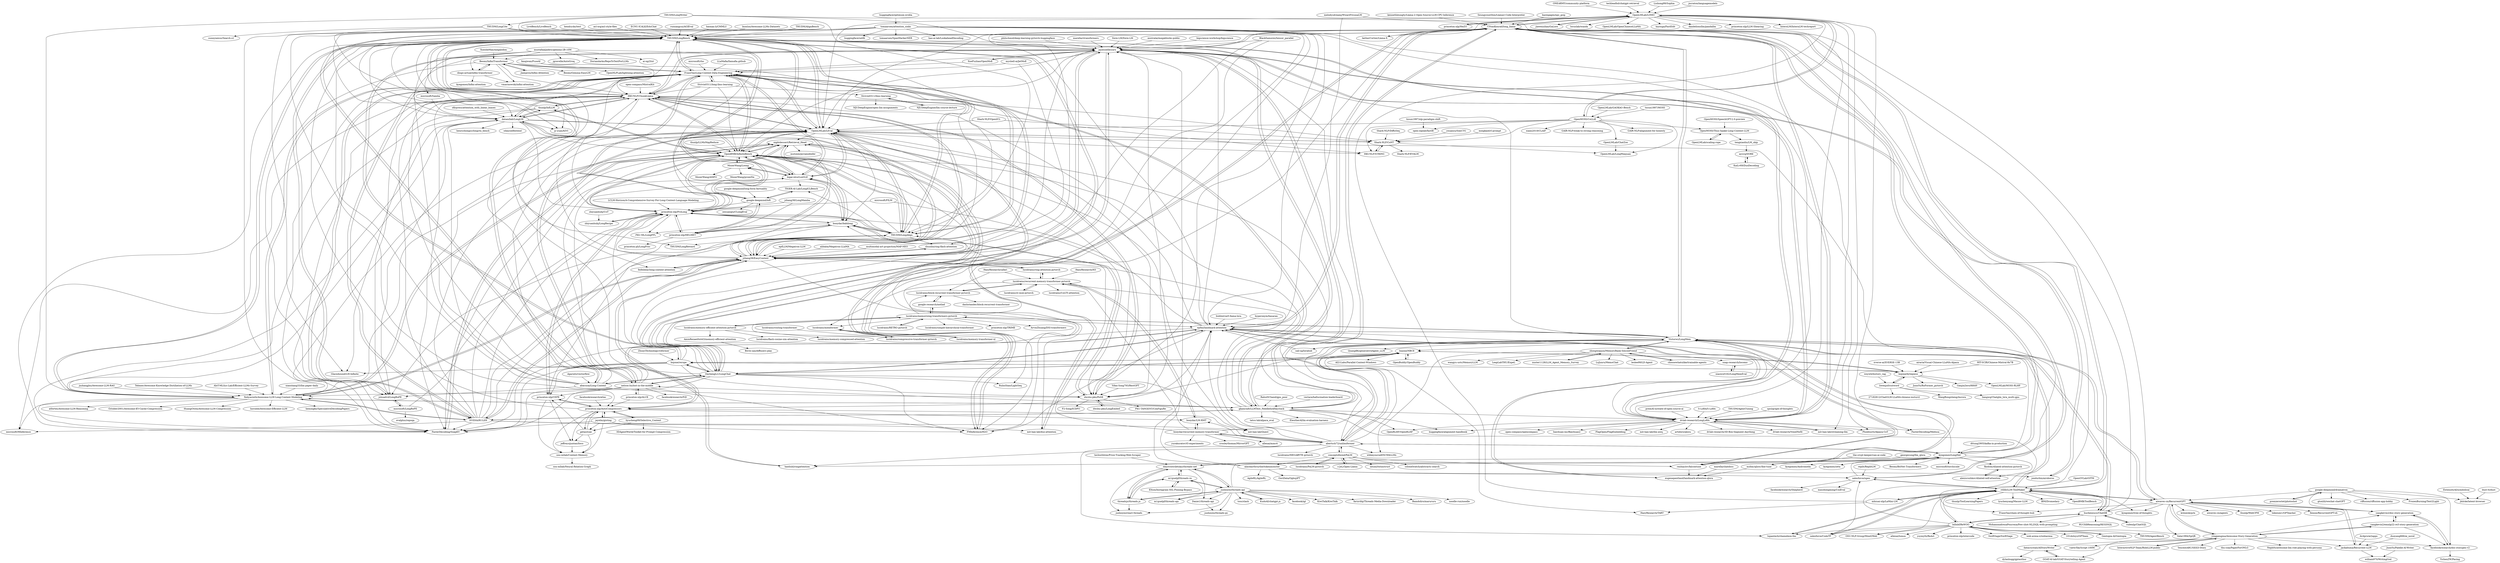 digraph G {
"ONEARMY/community-platform" -> "OpenLMLab/LOMO" ["e"=1]
"hendrycks/test" -> "THUDM/LongBench" ["e"=1]
"lucidrains/compressive-transformer-pytorch" -> "lucidrains/memformer"
"lucidrains/routing-transformer" -> "lucidrains/compressive-transformer-pytorch" ["e"=1]
"lucidrains/memory-transformer-xl" -> "lucidrains/memformer"
"bigscience-workshop/bigscience" -> "jquesnelle/yarn" ["e"=1]
"lucidrains/memformer" -> "lucidrains/memory-transformer-xl"
"lucidrains/memformer" -> "lucidrains/compressive-transformer-pytorch"
"ZhuiyiTechnology/roformer" -> "bojone/rerope" ["e"=1]
"ofirpress/attention_with_linear_biases" -> "datamllab/LongLM" ["e"=1]
"lucidrains/PaLM-pytorch" -> "conceptofmind/PaLM" ["e"=1]
"acl-org/acl-style-files" -> "THUDM/LongBench" ["e"=1]
"JunnYu/Paddle-AI-Writer" -> "william970/WritingGod" ["e"=1]
"lucidrains/RETRO-pytorch" -> "lucidrains/memorizing-transformers-pytorch" ["e"=1]
"lucidrains/memorizing-transformers-pytorch" -> "google-research/meliad"
"lucidrains/memorizing-transformers-pytorch" -> "lucidrains/memformer"
"lucidrains/memorizing-transformers-pytorch" -> "lucidrains/block-recurrent-transformer-pytorch"
"lucidrains/memorizing-transformers-pytorch" -> "lucidrains/RETRO-pytorch" ["e"=1]
"lucidrains/memorizing-transformers-pytorch" -> "lucidrains/memory-efficient-attention-pytorch"
"lucidrains/memorizing-transformers-pytorch" -> "CStanKonrad/long_llama"
"lucidrains/memorizing-transformers-pytorch" -> "lucidrains/simple-hierarchical-transformer" ["e"=1]
"lucidrains/memorizing-transformers-pytorch" -> "Victorwz/LongMem"
"lucidrains/memorizing-transformers-pytorch" -> "lucidrains/compressive-transformer-pytorch"
"lucidrains/memorizing-transformers-pytorch" -> "epfml/landmark-attention"
"lucidrains/memorizing-transformers-pytorch" -> "princeton-nlp/TRIME" ["e"=1]
"lucidrains/memorizing-transformers-pytorch" -> "ArvinZhuang/DSI-transformers" ["e"=1]
"booydar/recurrent-memory-transformer" -> "booydar/LM-RMT"
"booydar/recurrent-memory-transformer" -> "lucidrains/recurrent-memory-transformer-pytorch"
"booydar/recurrent-memory-transformer" -> "booydar/babilong"
"booydar/recurrent-memory-transformer" -> "abertsch72/unlimiformer"
"booydar/recurrent-memory-transformer" -> "yurakuratov/t5-experiments"
"booydar/recurrent-memory-transformer" -> "Victorwz/LongMem"
"booydar/recurrent-memory-transformer" -> "crosleythomas/MirrorGPT"
"booydar/recurrent-memory-transformer" -> "allenai/mmc4" ["e"=1]
"Eltion/Instagram-SSL-Pinning-Bypass" -> "m1guelpf/threads-re" ["e"=1]
"yxuansu/SimCTG" -> "Shark-NLP/CoNT" ["e"=1]
"lucidrains/memory-efficient-attention-pytorch" -> "lucidrains/flash-cosine-sim-attention" ["e"=1]
"lucidrains/memory-efficient-attention-pytorch" -> "AminRezaei0x443/memory-efficient-attention"
"lucidrains/memory-efficient-attention-pytorch" -> "lucidrains/memory-compressed-attention"
"lucidrains/memory-efficient-attention-pytorch" -> "lucidrains/memorizing-transformers-pytorch"
"AminRezaei0x443/memory-efficient-attention" -> "Birch-san/diffusers-play"
"google-research/meliad" -> "lucidrains/memorizing-transformers-pytorch"
"google-research/meliad" -> "lucidrains/block-recurrent-transformer-pytorch"
"Shark-NLP/CoNT" -> "HKUNLP/STRING"
"Shark-NLP/CoNT" -> "OpenLMLab/LEval"
"Shark-NLP/CoNT" -> "Shark-NLP/EVALM" ["e"=1]
"Shark-NLP/CoNT" -> "OpenLMLab/LongWanjuan"
"mingkaid/rl-prompt" -> "Shark-NLP/CoNT" ["e"=1]
"booydar/LM-RMT" -> "lucidrains/recurrent-memory-transformer-pytorch"
"booydar/LM-RMT" -> "booydar/recurrent-memory-transformer"
"txsun1997/nlp-paradigm-shift" -> "open-nlplab/fastIE"
"facebookresearch/atlas" -> "princeton-nlp/AutoCompressors" ["e"=1]
"premieroctet/photoshot" -> "google-deepmind/dramatron" ["e"=1]
"google-deepmind/dramatron" -> "premieroctet/photoshot" ["e"=1]
"google-deepmind/dramatron" -> "aiwaves-cn/RecurrentGPT"
"google-deepmind/dramatron" -> "yangkevin2/doc-story-generation"
"google-deepmind/dramatron" -> "gtoxlili/wechat-chatGPT" ["e"=1]
"google-deepmind/dramatron" -> "riffusion/riffusion-app-hobby" ["e"=1]
"google-deepmind/dramatron" -> "FrozenBurning/Text2Light" ["e"=1]
"google-deepmind/dramatron" -> "jbilcke/latent-browser"
"google-deepmind/dramatron" -> "facebookresearch/doc-storygen-v2"
"Shark-NLP/DiffuSeq" -> "Shark-NLP/CoNT" ["e"=1]
"HazyResearch/H3" -> "lucidrains/recurrent-memory-transformer-pytorch" ["e"=1]
"txsun1997/MOSS" -> "OpenMOSS/CoLLiE" ["e"=1]
"BlackSamorez/tensor_parallel" -> "jquesnelle/yarn" ["e"=1]
"BlackSamorez/tensor_parallel" -> "jzhang38/EasyContext" ["e"=1]
"BlackSamorez/tensor_parallel" -> "DachengLi1/LongChat" ["e"=1]
"ExtensityAI/symbolicai" -> "jbilcke/latent-browser" ["e"=1]
"philschmid/deep-learning-pytorch-huggingface" -> "jquesnelle/yarn" ["e"=1]
"lucidrains/block-recurrent-transformer-pytorch" -> "lucidrains/recurrent-memory-transformer-pytorch"
"lucidrains/block-recurrent-transformer-pytorch" -> "dashstander/block-recurrent-transformer"
"lucidrains/block-recurrent-transformer-pytorch" -> "google-research/meliad"
"dust-tt/dust" -> "jbilcke/latent-browser" ["e"=1]
"yangkevin2/emnlp22-re3-story-generation" -> "yangkevin2/doc-story-generation"
"yangkevin2/emnlp22-re3-story-generation" -> "facebookresearch/doc-storygen-v2"
"yangkevin2/emnlp22-re3-story-generation" -> "yingpengma/Awesome-Story-Generation"
"yangkevin2/doc-story-generation" -> "yangkevin2/emnlp22-re3-story-generation"
"yangkevin2/doc-story-generation" -> "facebookresearch/doc-storygen-v2"
"ayyyq/DORE" -> "KaiLv69/DuoDecoding"
"conceptofmind/PaLM" -> "s-JoL/Open-Llama" ["e"=1]
"conceptofmind/PaLM" -> "lucidrains/PaLM-pytorch" ["e"=1]
"conceptofmind/PaLM" -> "abertsch72/unlimiformer"
"conceptofmind/PaLM" -> "neuml/txtinstruct" ["e"=1]
"conceptofmind/PaLM" -> "colonelwatch/abstracts-search" ["e"=1]
"conceptofmind/PaLM" -> "rmihaylov/falcontune" ["e"=1]
"conceptofmind/PaLM" -> "alasdairforsythe/tokenmonster"
"zhongwanjun/MemoryBank-SiliconFriend" -> "nuster1128/LLM_Agent_Memory_Survey"
"zhongwanjun/MemoryBank-SiliconFriend" -> "snap-research/locomo"
"zhongwanjun/MemoryBank-SiliconFriend" -> "Victorwz/LongMem"
"zhongwanjun/MemoryBank-SiliconFriend" -> "LuJunru/MemoChat"
"zhongwanjun/MemoryBank-SiliconFriend" -> "leolee99/LD-Agent"
"zhongwanjun/MemoryBank-SiliconFriend" -> "wbbeyourself/SCM4LLMs"
"zhongwanjun/MemoryBank-SiliconFriend" -> "choosewhatulike/trainable-agents" ["e"=1]
"zhongwanjun/MemoryBank-SiliconFriend" -> "wangyu-ustc/MemoryLLM" ["e"=1]
"zhongwanjun/MemoryBank-SiliconFriend" -> "LeapLabTHU/ExpeL" ["e"=1]
"SeungyounShin/Llama2-Code-Interpreter" -> "CStanKonrad/long_llama" ["e"=1]
"techleadhd/chatgpt-retrieval" -> "OpenLMLab/LOMO" ["e"=1]
"mit-han-lab/streaming-llm" -> "dvlab-research/LongLoRA" ["e"=1]
"hyperonym/basaran" -> "epfml/landmark-attention" ["e"=1]
"s-JoL/Open-Llama" -> "conceptofmind/PaLM" ["e"=1]
"OpenLMLab/GAOKAO-Bench" -> "OpenMOSS/CoLLiE" ["e"=1]
"ctlllll/LLM-ToolMaker" -> "lupantech/chameleon-llm" ["e"=1]
"ctlllll/LLM-ToolMaker" -> "billxbf/ReWOO"
"ctlllll/LLM-ToolMaker" -> "aiwaves-cn/RecurrentGPT"
"ctlllll/LLM-ToolMaker" -> "thunlp/ToolLearningPapers" ["e"=1]
"ctlllll/LLM-ToolMaker" -> "salesforce/CodeTF" ["e"=1]
"ctlllll/LLM-ToolMaker" -> "kyegomez/tree-of-thoughts" ["e"=1]
"ctlllll/LLM-ToolMaker" -> "CStanKonrad/long_llama"
"ctlllll/LLM-ToolMaker" -> "lyuchenyang/Macaw-LLM" ["e"=1]
"ctlllll/LLM-ToolMaker" -> "salesforce/xgen"
"ctlllll/LLM-ToolMaker" -> "IBM/Dromedary" ["e"=1]
"ctlllll/LLM-ToolMaker" -> "Victorwz/LongMem"
"ctlllll/LLM-ToolMaker" -> "OpenBMB/ToolBench" ["e"=1]
"ctlllll/LLM-ToolMaker" -> "huchenxucs/ChatDB"
"ctlllll/LLM-ToolMaker" -> "OSU-NLP-Group/Mind2Web" ["e"=1]
"ctlllll/LLM-ToolMaker" -> "mbzuai-nlp/LaMini-LM" ["e"=1]
"Liuhong99/Sophia" -> "OpenLMLab/LOMO" ["e"=1]
"spcl/graph-of-thoughts" -> "dvlab-research/LongLoRA" ["e"=1]
"RahulSChand/gpu_poor" -> "gkamradt/LLMTest_NeedleInAHaystack" ["e"=1]
"OpenBuddy/OpenBuddy" -> "bojone/NBCE" ["e"=1]
"mzbac/qlora-fine-tune" -> "eugenepentland/landmark-attention-qlora"
"kyegomez/LongNet" -> "CStanKonrad/long_llama"
"kyegomez/LongNet" -> "fkodom/dilated-attention-pytorch"
"kyegomez/LongNet" -> "kyegomez/Andromeda" ["e"=1]
"kyegomez/LongNet" -> "epfml/landmark-attention"
"kyegomez/LongNet" -> "dmytrostriletskyi/threads-net"
"kyegomez/LongNet" -> "abertsch72/unlimiformer"
"kyegomez/LongNet" -> "Victorwz/LongMem"
"kyegomez/LongNet" -> "alexisrozhkov/dilated-self-attention"
"kyegomez/LongNet" -> "haoliuhl/ringattention" ["e"=1]
"kyegomez/LongNet" -> "kyegomez/zeta" ["e"=1]
"kyegomez/LongNet" -> "Beomi/BitNet-Transformers" ["e"=1]
"kyegomez/LongNet" -> "microsoft/torchscale" ["e"=1]
"bublint/ue5-llama-lora" -> "epfml/landmark-attention" ["e"=1]
"melodysdreamj/WizardVicunaLM" -> "CStanKonrad/long_llama" ["e"=1]
"melodysdreamj/WizardVicunaLM" -> "epfml/landmark-attention" ["e"=1]
"aiwaves-cn/RecurrentGPT" -> "jackaduma/Recurrent-LLM"
"aiwaves-cn/RecurrentGPT" -> "ctlllll/LLM-ToolMaker"
"aiwaves-cn/RecurrentGPT" -> "femnn/RecurrentGPT-zh"
"aiwaves-cn/RecurrentGPT" -> "Victorwz/LongMem"
"aiwaves-cn/RecurrentGPT" -> "yingpengma/Awesome-Story-Generation"
"aiwaves-cn/RecurrentGPT" -> "kyegomez/tree-of-thoughts" ["e"=1]
"aiwaves-cn/RecurrentGPT" -> "Vahe1994/SpQR" ["e"=1]
"aiwaves-cn/RecurrentGPT" -> "kreneskyp/ix" ["e"=1]
"aiwaves-cn/RecurrentGPT" -> "yangkevin2/doc-story-generation"
"aiwaves-cn/RecurrentGPT" -> "CStanKonrad/long_llama"
"aiwaves-cn/RecurrentGPT" -> "huchenxucs/ChatDB"
"aiwaves-cn/RecurrentGPT" -> "aiwaves-cn/agents" ["e"=1]
"aiwaves-cn/RecurrentGPT" -> "FranxYao/chain-of-thought-hub" ["e"=1]
"aiwaves-cn/RecurrentGPT" -> "thunlp/WebCPM" ["e"=1]
"aiwaves-cn/RecurrentGPT" -> "teknium1/GPTeacher" ["e"=1]
"Victorwz/LongMem" -> "epfml/landmark-attention"
"Victorwz/LongMem" -> "zhongwanjun/MemoryBank-SiliconFriend"
"Victorwz/LongMem" -> "CStanKonrad/long_llama"
"Victorwz/LongMem" -> "abertsch72/unlimiformer"
"Victorwz/LongMem" -> "aiwaves-cn/RecurrentGPT"
"Victorwz/LongMem" -> "huchenxucs/ChatDB"
"Victorwz/LongMem" -> "ctlllll/LLM-ToolMaker"
"Victorwz/LongMem" -> "lucidrains/memorizing-transformers-pytorch"
"Victorwz/LongMem" -> "rmihaylov/falcontune" ["e"=1]
"Victorwz/LongMem" -> "princeton-nlp/AutoCompressors"
"Victorwz/LongMem" -> "jquesnelle/yarn"
"Victorwz/LongMem" -> "QuangBK/generativeAgent_LLM" ["e"=1]
"Victorwz/LongMem" -> "bojone/NBCE"
"Victorwz/LongMem" -> "sail-sg/lorahub" ["e"=1]
"Victorwz/LongMem" -> "dvlab-research/LongLoRA"
"junhoyeo/threads-api" -> "dmytrostriletskyi/threads-net"
"junhoyeo/threads-api" -> "threadsjs/threads.js"
"junhoyeo/threads-api" -> "m1guelpf/threads-re"
"junhoyeo/threads-api" -> "Danie1/threads-api"
"junhoyeo/threads-api" -> "junhoyeo/threads-py"
"junhoyeo/threads-api" -> "junhoyeo/react-threads"
"junhoyeo/threads-api" -> "KudoAI/chatgpt.js" ["e"=1]
"junhoyeo/threads-api" -> "facebook/igl" ["e"=1]
"junhoyeo/threads-api" -> "KiwiTalk/KiwiTalk" ["e"=1]
"junhoyeo/threads-api" -> "farizrifqi/Threads-Media-Downloader"
"junhoyeo/threads-api" -> "m1guelpf/threads-api"
"junhoyeo/threads-api" -> "Bamdoliro/marururu" ["e"=1]
"junhoyeo/threads-api" -> "noodle-run/noodle" ["e"=1]
"junhoyeo/threads-api" -> "kyegomez/LongNet"
"junhoyeo/threads-api" -> "toss/slash" ["e"=1]
"billxbf/ReWOO" -> "Gentopia-AI/Gentopia" ["e"=1]
"billxbf/ReWOO" -> "ctlllll/LLM-ToolMaker"
"billxbf/ReWOO" -> "OSU-NLP-Group/Mind2Web" ["e"=1]
"billxbf/ReWOO" -> "THUDM/AgentBench" ["e"=1]
"billxbf/ReWOO" -> "lupantech/chameleon-llm" ["e"=1]
"billxbf/ReWOO" -> "allenai/lumos" ["e"=1]
"billxbf/ReWOO" -> "ysymyth/ReAct" ["e"=1]
"billxbf/ReWOO" -> "princeton-nlp/intercode" ["e"=1]
"billxbf/ReWOO" -> "salesforce/CodeTF" ["e"=1]
"billxbf/ReWOO" -> "SwiftSage/SwiftSage" ["e"=1]
"billxbf/ReWOO" -> "huchenxucs/ChatDB"
"billxbf/ReWOO" -> "Vahe1994/SpQR" ["e"=1]
"billxbf/ReWOO" -> "CStanKonrad/long_llama"
"billxbf/ReWOO" -> "web-arena-x/webarena" ["e"=1]
"billxbf/ReWOO" -> "101dotxyz/GPTeam" ["e"=1]
"xverse-ai/XVERSE-13B" -> "bojone/bytepiece" ["e"=1]
"KudoAI/chatgpt.js" -> "junhoyeo/threads-api" ["e"=1]
"bojone/bytepiece" -> "bojone/rerope"
"bojone/bytepiece" -> "bojone/NBCE"
"bojone/bytepiece" -> "GanjinZero/RRHF" ["e"=1]
"bojone/bytepiece" -> "liwenju0/cutword"
"bojone/bytepiece" -> "OpenLMLab/MOSS-RLHF" ["e"=1]
"bojone/bytepiece" -> "JunnYu/RoFormer_pytorch" ["e"=1]
"alasdairforsythe/tokenmonster" -> "epfml/landmark-attention"
"alasdairforsythe/tokenmonster" -> "jondurbin/airoboros" ["e"=1]
"alasdairforsythe/tokenmonster" -> "OoriData/OgbujiPT" ["e"=1]
"alasdairforsythe/tokenmonster" -> "AgileRL/AgileRL" ["e"=1]
"alasdairforsythe/tokenmonster" -> "jquesnelle/yarn"
"alasdairforsythe/tokenmonster" -> "salesforce/xgen"
"jquesnelle/yarn" -> "THUDM/LongBench"
"jquesnelle/yarn" -> "dvlab-research/LongLoRA"
"jquesnelle/yarn" -> "HKUNLP/ChunkLlama"
"jquesnelle/yarn" -> "gkamradt/LLMTest_NeedleInAHaystack"
"jquesnelle/yarn" -> "DachengLi1/LongChat"
"jquesnelle/yarn" -> "jondurbin/airoboros" ["e"=1]
"jquesnelle/yarn" -> "FranxYao/Long-Context-Data-Engineering"
"jquesnelle/yarn" -> "zhuzilin/ring-flash-attention" ["e"=1]
"jquesnelle/yarn" -> "jzhang38/EasyContext"
"jquesnelle/yarn" -> "CStanKonrad/long_llama"
"jquesnelle/yarn" -> "bojone/rerope"
"jquesnelle/yarn" -> "OpenBMB/InfiniteBench"
"jquesnelle/yarn" -> "OpenLMLab/LEval"
"jquesnelle/yarn" -> "dwzhu-pku/PoSE"
"jquesnelle/yarn" -> "XueFuzhao/OpenMoE" ["e"=1]
"THUDM/LongBench" -> "OpenBMB/InfiniteBench"
"THUDM/LongBench" -> "OpenLMLab/LEval"
"THUDM/LongBench" -> "THUDM/LongAlign"
"THUDM/LongBench" -> "FasterDecoding/SnapKV" ["e"=1]
"THUDM/LongBench" -> "Xnhyacinth/Awesome-LLM-Long-Context-Modeling"
"THUDM/LongBench" -> "gkamradt/LLMTest_NeedleInAHaystack"
"THUDM/LongBench" -> "FranxYao/Long-Context-Data-Engineering"
"THUDM/LongBench" -> "bigai-nlco/LooGLE"
"THUDM/LongBench" -> "jquesnelle/yarn"
"THUDM/LongBench" -> "NVIDIA/RULER"
"THUDM/LongBench" -> "HKUNLP/ChunkLlama"
"THUDM/LongBench" -> "jy-yuan/KIVI" ["e"=1]
"THUDM/LongBench" -> "FMInference/H2O" ["e"=1]
"THUDM/LongBench" -> "nelson-liu/lost-in-the-middle"
"THUDM/LongBench" -> "dvlab-research/LongLoRA"
"dvlab-research/LongLoRA" -> "mit-han-lab/streaming-llm" ["e"=1]
"dvlab-research/LongLoRA" -> "jquesnelle/yarn"
"dvlab-research/LongLoRA" -> "THUDM/LongBench"
"dvlab-research/LongLoRA" -> "CStanKonrad/long_llama"
"dvlab-research/LongLoRA" -> "FasterDecoding/Medusa" ["e"=1]
"dvlab-research/LongLoRA" -> "artidoro/qlora" ["e"=1]
"dvlab-research/LongLoRA" -> "dvlab-research/3D-Box-Segment-Anything" ["e"=1]
"dvlab-research/LongLoRA" -> "PhoebusSi/Alpaca-CoT" ["e"=1]
"dvlab-research/LongLoRA" -> "huggingface/alignment-handbook" ["e"=1]
"dvlab-research/LongLoRA" -> "dvlab-research/VoxelNeXt" ["e"=1]
"dvlab-research/LongLoRA" -> "open-compass/opencompass" ["e"=1]
"dvlab-research/LongLoRA" -> "OpenRLHF/OpenRLHF" ["e"=1]
"dvlab-research/LongLoRA" -> "baichuan-inc/Baichuan2" ["e"=1]
"dvlab-research/LongLoRA" -> "FlagOpen/FlagEmbedding" ["e"=1]
"dvlab-research/LongLoRA" -> "mit-han-lab/llm-awq" ["e"=1]
"m1guelpf/threads-re" -> "m1guelpf/threads-api"
"m1guelpf/threads-re" -> "junhoyeo/threads-api"
"m1guelpf/threads-re" -> "Eltion/Instagram-SSL-Pinning-Bypass" ["e"=1]
"m1guelpf/threads-re" -> "threadsjs/threads.js"
"m1guelpf/threads-re" -> "dmytrostriletskyi/threads-net"
"Shark-NLP/OpenICL" -> "OpenLMLab/LEval" ["e"=1]
"Shark-NLP/OpenICL" -> "Shark-NLP/CoNT" ["e"=1]
"epfml/landmark-attention" -> "eugenepentland/landmark-attention-qlora"
"epfml/landmark-attention" -> "Victorwz/LongMem"
"epfml/landmark-attention" -> "dwzhu-pku/PoSE"
"epfml/landmark-attention" -> "FasterDecoding/SnapKV" ["e"=1]
"epfml/landmark-attention" -> "princeton-nlp/AutoCompressors"
"epfml/landmark-attention" -> "DachengLi1/LongChat"
"epfml/landmark-attention" -> "CStanKonrad/long_llama"
"epfml/landmark-attention" -> "rmihaylov/falcontune" ["e"=1]
"epfml/landmark-attention" -> "jquesnelle/yarn"
"epfml/landmark-attention" -> "THUDM/LongBench"
"epfml/landmark-attention" -> "FMInference/H2O" ["e"=1]
"epfml/landmark-attention" -> "princeton-nlp/ProLong"
"epfml/landmark-attention" -> "HKUNLP/ChunkLlama"
"nelson-liu/lost-in-the-middle" -> "THUDM/LongBench"
"nelson-liu/lost-in-the-middle" -> "OpenLMLab/LEval"
"nelson-liu/lost-in-the-middle" -> "nightdessert/Retrieval_Head"
"nelson-liu/lost-in-the-middle" -> "bigai-nlco/LooGLE"
"nelson-liu/lost-in-the-middle" -> "DachengLi1/LongChat"
"nelson-liu/lost-in-the-middle" -> "princeton-nlp/ALCE" ["e"=1]
"nelson-liu/lost-in-the-middle" -> "princeton-nlp/CEPE"
"nelson-liu/lost-in-the-middle" -> "HKUNLP/ChunkLlama"
"nelson-liu/lost-in-the-middle" -> "facebookresearch/FiD" ["e"=1]
"nelson-liu/lost-in-the-middle" -> "FasterDecoding/SnapKV" ["e"=1]
"nelson-liu/lost-in-the-middle" -> "FMInference/H2O" ["e"=1]
"nelson-liu/lost-in-the-middle" -> "Xnhyacinth/Awesome-LLM-Long-Context-Modeling"
"tomaarsen/attention_sinks" -> "mit-han-lab/streaming-llm" ["e"=1]
"tomaarsen/attention_sinks" -> "Glaciohound/LM-Infinite"
"tomaarsen/attention_sinks" -> "THUDM/LongBench"
"tomaarsen/attention_sinks" -> "epfml/landmark-attention"
"tomaarsen/attention_sinks" -> "datamllab/LongLM"
"tomaarsen/attention_sinks" -> "tomaarsen/SpanMarkerNER" ["e"=1]
"tomaarsen/attention_sinks" -> "FMInference/H2O" ["e"=1]
"tomaarsen/attention_sinks" -> "FasterDecoding/SnapKV" ["e"=1]
"tomaarsen/attention_sinks" -> "hao-ai-lab/LookaheadDecoding" ["e"=1]
"tomaarsen/attention_sinks" -> "jy-yuan/KIVI" ["e"=1]
"tomaarsen/attention_sinks" -> "huggingface/setfit" ["e"=1]
"tomaarsen/attention_sinks" -> "mit-han-lab/duo-attention" ["e"=1]
"tomaarsen/attention_sinks" -> "dwzhu-pku/PoSE"
"tomaarsen/attention_sinks" -> "dvlab-research/LongLoRA"
"tomaarsen/attention_sinks" -> "princeton-nlp/AutoCompressors"
"Xnhyacinth/Awesome-LLM-Long-Context-Modeling" -> "THUDM/LongBench"
"Xnhyacinth/Awesome-LLM-Long-Context-Modeling" -> "OpenBMB/InfiniteBench"
"Xnhyacinth/Awesome-LLM-Long-Context-Modeling" -> "microsoft/MInference" ["e"=1]
"Xnhyacinth/Awesome-LLM-Long-Context-Modeling" -> "October2001/Awesome-KV-Cache-Compression" ["e"=1]
"Xnhyacinth/Awesome-LLM-Long-Context-Modeling" -> "gkamradt/LLMTest_NeedleInAHaystack"
"Xnhyacinth/Awesome-LLM-Long-Context-Modeling" -> "HuangOwen/Awesome-LLM-Compression" ["e"=1]
"Xnhyacinth/Awesome-LLM-Long-Context-Modeling" -> "horseee/Awesome-Efficient-LLM" ["e"=1]
"Xnhyacinth/Awesome-LLM-Long-Context-Modeling" -> "FranxYao/Long-Context-Data-Engineering"
"Xnhyacinth/Awesome-LLM-Long-Context-Modeling" -> "NVIDIA/RULER"
"Xnhyacinth/Awesome-LLM-Long-Context-Modeling" -> "jzhang38/EasyContext"
"Xnhyacinth/Awesome-LLM-Long-Context-Modeling" -> "FasterDecoding/SnapKV" ["e"=1]
"Xnhyacinth/Awesome-LLM-Long-Context-Modeling" -> "hemingkx/SpeculativeDecodingPapers" ["e"=1]
"Xnhyacinth/Awesome-LLM-Long-Context-Modeling" -> "atfortes/Awesome-LLM-Reasoning" ["e"=1]
"Xnhyacinth/Awesome-LLM-Long-Context-Modeling" -> "nightdessert/Retrieval_Head"
"Xnhyacinth/Awesome-LLM-Long-Context-Modeling" -> "OpenLMLab/LEval"
"CStanKonrad/long_llama" -> "dvlab-research/LongLoRA"
"CStanKonrad/long_llama" -> "DachengLi1/LongChat"
"CStanKonrad/long_llama" -> "jquesnelle/yarn"
"CStanKonrad/long_llama" -> "kyegomez/LongNet"
"CStanKonrad/long_llama" -> "THUDM/LongBench"
"CStanKonrad/long_llama" -> "epfml/landmark-attention"
"CStanKonrad/long_llama" -> "Victorwz/LongMem"
"CStanKonrad/long_llama" -> "OpenLMLab/LOMO"
"CStanKonrad/long_llama" -> "abertsch72/unlimiformer"
"CStanKonrad/long_llama" -> "salesforce/xgen"
"CStanKonrad/long_llama" -> "OpenLMLab/LEval"
"CStanKonrad/long_llama" -> "jzhang38/EasyContext"
"CStanKonrad/long_llama" -> "abacusai/Long-Context"
"CStanKonrad/long_llama" -> "AetherCortex/Llama-X" ["e"=1]
"CStanKonrad/long_llama" -> "ctlllll/LLM-ToolMaker"
"InteractiveNLP-Team/RoleLLM-public" -> "yingpengma/Awesome-Story-Generation" ["e"=1]
"XueFuzhao/OpenMoE" -> "jquesnelle/yarn" ["e"=1]
"XueFuzhao/OpenMoE" -> "FranxYao/Long-Context-Data-Engineering" ["e"=1]
"haoliuhl/ringattention" -> "jzhang38/EasyContext" ["e"=1]
"techwithtim/Price-Tracking-Web-Scraper" -> "dmytrostriletskyi/threads-net" ["e"=1]
"princeton-nlp/MeZO" -> "OpenLMLab/LOMO" ["e"=1]
"princeton-nlp/AutoCompressors" -> "getao/icae"
"princeton-nlp/AutoCompressors" -> "jayelm/gisting"
"princeton-nlp/AutoCompressors" -> "princeton-nlp/CEPE"
"princeton-nlp/AutoCompressors" -> "liyucheng09/Selective_Context"
"princeton-nlp/AutoCompressors" -> "snu-mllab/Context-Memory"
"princeton-nlp/AutoCompressors" -> "jeffreysijuntan/lloco"
"princeton-nlp/AutoCompressors" -> "THUDM/LongBench"
"princeton-nlp/AutoCompressors" -> "booydar/LM-RMT"
"princeton-nlp/AutoCompressors" -> "epfml/landmark-attention"
"getao/icae" -> "princeton-nlp/AutoCompressors"
"getao/icae" -> "snu-mllab/Context-Memory"
"getao/icae" -> "jeffreysijuntan/lloco"
"getao/icae" -> "princeton-nlp/CEPE"
"OpenMOSS/CoLLiE" -> "OpenLMLab/LOMO"
"OpenMOSS/CoLLiE" -> "OpenMOSS/Thus-Spake-Long-Context-LLM"
"OpenMOSS/CoLLiE" -> "Shark-NLP/CoNT"
"OpenMOSS/CoLLiE" -> "GAIR-NLP/alignment-for-honesty" ["e"=1]
"OpenMOSS/CoLLiE" -> "OpenLMLab/ChatZoo"
"OpenMOSS/CoLLiE" -> "OpenLMLab/LongWanjuan"
"OpenMOSS/CoLLiE" -> "xiami2019/CLAIF"
"OpenMOSS/CoLLiE" -> "GAIR-NLP/weak-to-strong-reasoning" ["e"=1]
"OpenMOSS/CoLLiE" -> "OpenLMLab/LEval"
"OpenMOSS/CoLLiE" -> "open-nlplab/fastIE"
"OpenMOSS/CoLLiE" -> "HKUNLP/STRING"
"OpenLMLab/LOMO" -> "OpenMOSS/CoLLiE"
"OpenLMLab/LOMO" -> "jiaweizzhao/GaLore" ["e"=1]
"OpenLMLab/LOMO" -> "princeton-nlp/MeZO" ["e"=1]
"OpenLMLab/LOMO" -> "CStanKonrad/long_llama"
"OpenLMLab/LOMO" -> "locuslab/wanda" ["e"=1]
"OpenLMLab/LOMO" -> "OpenLMLab/LEval"
"OpenLMLab/LOMO" -> "OpenLMLab/OpenChineseLLaMA" ["e"=1]
"OpenLMLab/LOMO" -> "hiyouga/FastEdit" ["e"=1]
"OpenLMLab/LOMO" -> "dvlab-research/LongLoRA"
"OpenLMLab/LOMO" -> "PhoebusSi/Alpaca-CoT" ["e"=1]
"OpenLMLab/LOMO" -> "AetherCortex/Llama-X" ["e"=1]
"OpenLMLab/LOMO" -> "dandelionsllm/pandallm" ["e"=1]
"OpenLMLab/LOMO" -> "princeton-nlp/LLM-Shearing" ["e"=1]
"OpenLMLab/LOMO" -> "FasterDecoding/Medusa" ["e"=1]
"OpenLMLab/LOMO" -> "InternLM/InternLM-techreport" ["e"=1]
"huchenxucs/ChatDB" -> "cubenlp/ChatSQL" ["e"=1]
"huchenxucs/ChatDB" -> "Victorwz/LongMem"
"huchenxucs/ChatDB" -> "MohammadrezaPourreza/Few-shot-NL2SQL-with-prompting" ["e"=1]
"huchenxucs/ChatDB" -> "ctlllll/LLM-ToolMaker"
"huchenxucs/ChatDB" -> "RUCKBReasoning/RESDSQL" ["e"=1]
"huchenxucs/ChatDB" -> "CStanKonrad/long_llama"
"huchenxucs/ChatDB" -> "billxbf/ReWOO"
"marella/chatdocs" -> "eugenepentland/landmark-attention-qlora" ["e"=1]
"marella/ctransformers" -> "jquesnelle/yarn" ["e"=1]
"bazingagin/npc_gzip" -> "CStanKonrad/long_llama" ["e"=1]
"dgarnitz/vectorflow" -> "abacusai/Long-Context" ["e"=1]
"premAI-io/state-of-open-source-ai" -> "dvlab-research/LongLoRA" ["e"=1]
"the-crypt-keeper/can-ai-code" -> "mzbac/qlora-fine-tune" ["e"=1]
"epfLLM/Megatron-LLM" -> "jzhang38/EasyContext" ["e"=1]
"lupantech/chameleon-llm" -> "ctlllll/LLM-ToolMaker" ["e"=1]
"abertsch72/unlimiformer" -> "CStanKonrad/long_llama"
"abertsch72/unlimiformer" -> "epfml/landmark-attention"
"abertsch72/unlimiformer" -> "Victorwz/LongMem"
"abertsch72/unlimiformer" -> "princeton-nlp/AutoCompressors"
"abertsch72/unlimiformer" -> "lucidrains/recurrent-memory-transformer-pytorch"
"abertsch72/unlimiformer" -> "booydar/recurrent-memory-transformer"
"abertsch72/unlimiformer" -> "jquesnelle/yarn"
"abertsch72/unlimiformer" -> "bojone/NBCE"
"abertsch72/unlimiformer" -> "lupantech/chameleon-llm" ["e"=1]
"abertsch72/unlimiformer" -> "booydar/LM-RMT"
"abertsch72/unlimiformer" -> "wbbeyourself/SCM4LLMs"
"abertsch72/unlimiformer" -> "haoliuhl/ringattention" ["e"=1]
"abertsch72/unlimiformer" -> "lucidrains/MEGABYTE-pytorch" ["e"=1]
"abertsch72/unlimiformer" -> "conceptofmind/PaLM"
"abertsch72/unlimiformer" -> "kyegomez/LongNet"
"princeton-nlp/ALCE" -> "nelson-liu/lost-in-the-middle" ["e"=1]
"princeton-nlp/ALCE" -> "princeton-nlp/AutoCompressors" ["e"=1]
"Xwin-LM/Xwin-LM" -> "jquesnelle/yarn" ["e"=1]
"replit/ReplitLM" -> "salesforce/xgen" ["e"=1]
"jncraton/languagemodels" -> "OpenLMLab/LOMO" ["e"=1]
"DachengLi1/LongChat" -> "OpenLMLab/LEval"
"DachengLi1/LongChat" -> "THUDM/LongBench"
"DachengLi1/LongChat" -> "CStanKonrad/long_llama"
"DachengLi1/LongChat" -> "OpenBMB/InfiniteBench"
"DachengLi1/LongChat" -> "jquesnelle/yarn"
"DachengLi1/LongChat" -> "bojone/rerope"
"DachengLi1/LongChat" -> "RulinShao/LightSeq" ["e"=1]
"DachengLi1/LongChat" -> "FasterDecoding/SnapKV" ["e"=1]
"DachengLi1/LongChat" -> "epfml/landmark-attention"
"DachengLi1/LongChat" -> "abacusai/Long-Context"
"DachengLi1/LongChat" -> "nelson-liu/lost-in-the-middle"
"DachengLi1/LongChat" -> "mit-han-lab/Quest" ["e"=1]
"DachengLi1/LongChat" -> "THUDM/LongAlign"
"DachengLi1/LongChat" -> "bojone/NBCE"
"DachengLi1/LongChat" -> "FMInference/H2O" ["e"=1]
"airaria/Visual-Chinese-LLaMA-Alpaca" -> "bojone/bytepiece" ["e"=1]
"jackaduma/Recurrent-LLM" -> "aiwaves-cn/RecurrentGPT"
"jackaduma/Recurrent-LLM" -> "william970/WritingGod"
"yingpengma/Awesome-Story-Generation" -> "facebookresearch/doc-storygen-v2"
"yingpengma/Awesome-Story-Generation" -> "yangkevin2/doc-story-generation"
"yingpengma/Awesome-Story-Generation" -> "yangkevin2/emnlp22-re3-story-generation"
"yingpengma/Awesome-Story-Generation" -> "GOAT-AI-lab/GOAT-Storytelling-Agent"
"yingpengma/Awesome-Story-Generation" -> "InteractiveNLP-Team/RoleLLM-public" ["e"=1]
"yingpengma/Awesome-Story-Generation" -> "aiwaves-cn/RecurrentGPT"
"yingpengma/Awesome-Story-Generation" -> "TencentARC/SEED-Story" ["e"=1]
"yingpengma/Awesome-Story-Generation" -> "thu-coai/PaperForONLG" ["e"=1]
"yingpengma/Awesome-Story-Generation" -> "Neph0s/awesome-llm-role-playing-with-persona" ["e"=1]
"yingpengma/Awesome-Story-Generation" -> "vaew/SkyScript-100M"
"yingpengma/Awesome-Story-Generation" -> "jackaduma/Recurrent-LLM"
"yingpengma/Awesome-Story-Generation" -> "datacrystals/AIStoryWriter"
"jondurbin/airoboros" -> "jquesnelle/yarn" ["e"=1]
"dmytrostriletskyi/threads-net" -> "threadsjs/threads.js"
"dmytrostriletskyi/threads-net" -> "junhoyeo/threads-api"
"dmytrostriletskyi/threads-net" -> "Danie1/threads-api"
"dmytrostriletskyi/threads-net" -> "m1guelpf/threads-re"
"dmytrostriletskyi/threads-net" -> "junhoyeo/react-threads"
"dmytrostriletskyi/threads-net" -> "kyegomez/LongNet"
"AIoT-MLSys-Lab/Efficient-LLMs-Survey" -> "Xnhyacinth/Awesome-LLM-Long-Context-Modeling" ["e"=1]
"kennethleungty/Llama-2-Open-Source-LLM-CPU-Inference" -> "CStanKonrad/long_llama" ["e"=1]
"ECNU-ICALK/EduChat" -> "THUDM/LongBench" ["e"=1]
"salesforce/CodeTF" -> "ctlllll/LLM-ToolMaker" ["e"=1]
"salesforce/CodeTF" -> "salesforce/xgen" ["e"=1]
"dttung2905/kafka-in-production" -> "kyegomez/LongNet" ["e"=1]
"OpenLMLab/ChatZoo" -> "OpenLMLab/LongWanjuan"
"alibaba/Megatron-LLaMA" -> "jzhang38/EasyContext" ["e"=1]
"OpenGVLab/GITM" -> "ctlllll/LLM-ToolMaker" ["e"=1]
"rmihaylov/falcontune" -> "epfml/landmark-attention" ["e"=1]
"rmihaylov/falcontune" -> "eugenepentland/landmark-attention-qlora" ["e"=1]
"rmihaylov/falcontune" -> "Victorwz/LongMem" ["e"=1]
"HazyResearch/safari" -> "lucidrains/recurrent-memory-transformer-pytorch" ["e"=1]
"HazyResearch/safari" -> "lucidrains/block-recurrent-transformer-pytorch" ["e"=1]
"Gentopia-AI/Gentopia" -> "billxbf/ReWOO" ["e"=1]
"ruixiangcui/AGIEval" -> "THUDM/LongBench" ["e"=1]
"bojone/NBCE" -> "bojone/rerope"
"bojone/NBCE" -> "AI21Labs/Parallel-Context-Windows"
"bojone/NBCE" -> "OpenBuddy/OpenBuddy" ["e"=1]
"bojone/NBCE" -> "bojone/bytepiece"
"bojone/NBCE" -> "DachengLi1/LongChat"
"bojone/NBCE" -> "HazyResearch/TART"
"haonan-li/CMMLU" -> "THUDM/LongBench" ["e"=1]
"Yifan-Song793/RestGPT" -> "dwzhu-pku/PoSE" ["e"=1]
"FMInference/H2O" -> "THUDM/LongBench" ["e"=1]
"FMInference/H2O" -> "nightdessert/Retrieval_Head" ["e"=1]
"FMInference/H2O" -> "OpenBMB/InfiniteBench" ["e"=1]
"georgesung/llm_qlora" -> "mzbac/qlora-fine-tune"
"abacusai/Long-Context" -> "DachengLi1/LongChat"
"abacusai/Long-Context" -> "FranxYao/Long-Context-Data-Engineering"
"abacusai/Long-Context" -> "jquesnelle/yarn"
"abacusai/Long-Context" -> "dwzhu-pku/PoSE"
"abacusai/Long-Context" -> "CStanKonrad/long_llama"
"abacusai/Long-Context" -> "OpenLMLab/LEval"
"abacusai/Long-Context" -> "THUDM/LongBench"
"abacusai/Long-Context" -> "datamllab/LongLM"
"abacusai/Long-Context" -> "HKUNLP/ChunkLlama"
"abacusai/Long-Context" -> "jshuadvd/LongRoPE"
"mbzuai-nlp/LaMini-LM" -> "ctlllll/LLM-ToolMaker" ["e"=1]
"mbzuai-nlp/LaMini-LM" -> "OpenLMLab/LOMO" ["e"=1]
"mbzuai-nlp/LaMini-LM" -> "HazyResearch/TART" ["e"=1]
"sail-sg/lorahub" -> "epfml/landmark-attention" ["e"=1]
"bojone/rerope" -> "DachengLi1/LongChat"
"bojone/rerope" -> "bojone/NBCE"
"bojone/rerope" -> "Glaciohound/LM-Infinite"
"bojone/rerope" -> "jquesnelle/yarn"
"bojone/rerope" -> "dwzhu-pku/PoSE"
"bojone/rerope" -> "FasterDecoding/SnapKV" ["e"=1]
"bojone/rerope" -> "bojone/bytepiece"
"bojone/rerope" -> "princeton-nlp/ProLong"
"bojone/rerope" -> "princeton-nlp/CEPE"
"lucidrains/recurrent-memory-transformer-pytorch" -> "booydar/LM-RMT"
"lucidrains/recurrent-memory-transformer-pytorch" -> "lucidrains/block-recurrent-transformer-pytorch"
"lucidrains/recurrent-memory-transformer-pytorch" -> "lucidrains/CoLT5-attention" ["e"=1]
"lucidrains/recurrent-memory-transformer-pytorch" -> "lucidrains/st-moe-pytorch" ["e"=1]
"lucidrains/recurrent-memory-transformer-pytorch" -> "lucidrains/ring-attention-pytorch" ["e"=1]
"lucidrains/recurrent-memory-transformer-pytorch" -> "lucidrains/memformer"
"cubenlp/ChatSQL" -> "huchenxucs/ChatDB" ["e"=1]
"Danie1/threads-api" -> "junhoyeo/threads-py"
"liyucheng09/Selective_Context" -> "princeton-nlp/AutoCompressors"
"liyucheng09/Selective_Context" -> "getao/icae"
"liyucheng09/Selective_Context" -> "3DAgentWorld/Toolkit-for-Prompt-Compression" ["e"=1]
"salesforce/xgen" -> "maszhongming/UniEval" ["e"=1]
"salesforce/xgen" -> "CStanKonrad/long_llama"
"salesforce/xgen" -> "OpenLMLab/LEval"
"salesforce/xgen" -> "facebookresearch/Shepherd" ["e"=1]
"salesforce/xgen" -> "ctlllll/LLM-ToolMaker"
"OpenLMLab/LEval" -> "THUDM/LongBench"
"OpenLMLab/LEval" -> "bigai-nlco/LooGLE"
"OpenLMLab/LEval" -> "HKUNLP/ChunkLlama"
"OpenLMLab/LEval" -> "HKUNLP/STRING"
"OpenLMLab/LEval" -> "OpenBMB/InfiniteBench"
"OpenLMLab/LEval" -> "Shark-NLP/CoNT"
"OpenLMLab/LEval" -> "THUDM/LongAlign"
"OpenLMLab/LEval" -> "DachengLi1/LongChat"
"OpenLMLab/LEval" -> "FranxYao/Long-Context-Data-Engineering"
"OpenLMLab/LEval" -> "FasterDecoding/SnapKV" ["e"=1]
"OpenLMLab/LEval" -> "nightdessert/Retrieval_Head"
"OpenLMLab/LEval" -> "nelson-liu/lost-in-the-middle"
"OpenLMLab/LEval" -> "dwzhu-pku/PoSE"
"OpenLMLab/LEval" -> "booydar/babilong"
"OpenLMLab/LEval" -> "princeton-nlp/ProLong"
"jayelm/gisting" -> "princeton-nlp/AutoCompressors"
"jayelm/gisting" -> "snu-mllab/Context-Memory"
"jayelm/gisting" -> "FasterDecoding/SnapKV" ["e"=1]
"jayelm/gisting" -> "FMInference/H2O" ["e"=1]
"jayelm/gisting" -> "getao/icae"
"lucidrains/st-moe-pytorch" -> "lucidrains/recurrent-memory-transformer-pytorch" ["e"=1]
"threadsjs/threads.js" -> "dmytrostriletskyi/threads-net"
"threadsjs/threads.js" -> "junhoyeo/threads-api"
"threadsjs/threads.js" -> "m1guelpf/threads-re"
"threadsjs/threads.js" -> "junhoyeo/react-threads"
"facebookresearch/doc-storygen-v2" -> "yangkevin2/doc-story-generation"
"facebookresearch/doc-storygen-v2" -> "YichenZW/Pacing"
"eugenepentland/landmark-attention-qlora" -> "epfml/landmark-attention"
"dwzhu-pku/PoSE" -> "HKUNLP/ChunkLlama"
"dwzhu-pku/PoSE" -> "dwzhu-pku/LongEmbed"
"dwzhu-pku/PoSE" -> "PKU-TANGENT/ConFiguRe" ["e"=1]
"dwzhu-pku/PoSE" -> "booydar/babilong"
"dwzhu-pku/PoSE" -> "F2-Song/ICDPO"
"fkodom/dilated-attention-pytorch" -> "alexisrozhkov/dilated-self-attention"
"alexisrozhkov/dilated-self-attention" -> "fkodom/dilated-attention-pytorch"
"FasterDecoding/SnapKV" -> "nightdessert/Retrieval_Head" ["e"=1]
"vectara/hallucination-leaderboard" -> "gkamradt/LLMTest_NeedleInAHaystack" ["e"=1]
"open-compass/MixtralKit" -> "HKUNLP/ChunkLlama" ["e"=1]
"Strivin0311/llms-learning" -> "NJUDeepEngine/llm-course-lecture"
"Strivin0311/llms-learning" -> "NJUDeepEngine/open-llm-assignments"
"choosewhatulike/trainable-agents" -> "zhongwanjun/MemoryBank-SiliconFriend" ["e"=1]
"jzhang38/LongMamba" -> "princeton-nlp/ProLong" ["e"=1]
"jzhang38/LongMamba" -> "princeton-nlp/HELMET" ["e"=1]
"gkamradt/LLMTest_NeedleInAHaystack" -> "THUDM/LongBench"
"gkamradt/LLMTest_NeedleInAHaystack" -> "NVIDIA/RULER"
"gkamradt/LLMTest_NeedleInAHaystack" -> "FranxYao/Long-Context-Data-Engineering"
"gkamradt/LLMTest_NeedleInAHaystack" -> "Xnhyacinth/Awesome-LLM-Long-Context-Modeling"
"gkamradt/LLMTest_NeedleInAHaystack" -> "OpenBMB/InfiniteBench"
"gkamradt/LLMTest_NeedleInAHaystack" -> "jquesnelle/yarn"
"gkamradt/LLMTest_NeedleInAHaystack" -> "OpenLMLab/LEval"
"gkamradt/LLMTest_NeedleInAHaystack" -> "tatsu-lab/alpaca_eval" ["e"=1]
"gkamradt/LLMTest_NeedleInAHaystack" -> "EleutherAI/lm-evaluation-harness" ["e"=1]
"gkamradt/LLMTest_NeedleInAHaystack" -> "dvlab-research/LongLoRA"
"gkamradt/LLMTest_NeedleInAHaystack" -> "huggingface/alignment-handbook" ["e"=1]
"gkamradt/LLMTest_NeedleInAHaystack" -> "jzhang38/EasyContext"
"gkamradt/LLMTest_NeedleInAHaystack" -> "OpenRLHF/OpenRLHF" ["e"=1]
"gkamradt/LLMTest_NeedleInAHaystack" -> "FranxYao/chain-of-thought-hub" ["e"=1]
"gkamradt/LLMTest_NeedleInAHaystack" -> "nelson-liu/lost-in-the-middle"
"xianshang33/llm-paper-daily" -> "Xnhyacinth/Awesome-LLM-Long-Context-Modeling" ["e"=1]
"microsoft/FILM" -> "princeton-nlp/ProLong"
"microsoft/FILM" -> "dwzhu-pku/PoSE"
"lmmlzn/Awesome-LLMs-Datasets" -> "THUDM/LongBench" ["e"=1]
"THUDM/AlignBench" -> "THUDM/LongBench" ["e"=1]
"myshell-ai/JetMoE" -> "FranxYao/Long-Context-Data-Engineering" ["e"=1]
"myshell-ai/JetMoE" -> "jzhang38/EasyContext" ["e"=1]
"wxywb/history_rag" -> "liwenju0/cutword" ["e"=1]
"multimodal-art-projection/MAP-NEO" -> "jzhang38/EasyContext" ["e"=1]
"feifeibear/long-context-attention" -> "jzhang38/EasyContext" ["e"=1]
"NVIDIA/RULER" -> "THUDM/LongBench"
"NVIDIA/RULER" -> "jzhang38/EasyContext"
"NVIDIA/RULER" -> "OpenBMB/InfiniteBench"
"NVIDIA/RULER" -> "gkamradt/LLMTest_NeedleInAHaystack"
"NVIDIA/RULER" -> "FranxYao/Long-Context-Data-Engineering"
"NVIDIA/RULER" -> "Xnhyacinth/Awesome-LLM-Long-Context-Modeling"
"NVIDIA/RULER" -> "microsoft/MInference" ["e"=1]
"NVIDIA/RULER" -> "mit-han-lab/Quest" ["e"=1]
"NVIDIA/RULER" -> "booydar/babilong"
"NVIDIA/RULER" -> "princeton-nlp/ProLong"
"NVIDIA/RULER" -> "FasterDecoding/SnapKV" ["e"=1]
"NVIDIA/RULER" -> "OpenLMLab/LEval"
"NVIDIA/RULER" -> "THUDM/LongAlign"
"NVIDIA/RULER" -> "mit-han-lab/duo-attention" ["e"=1]
"NVIDIA/RULER" -> "HKUNLP/ChunkLlama"
"huggingface/optimum-nvidia" -> "tomaarsen/attention_sinks" ["e"=1]
"liwenju0/cutword" -> "bojone/bytepiece"
"liwenju0/cutword" -> "liangwq/Chatglm_lora_multi-gpu" ["e"=1]
"liwenju0/cutword" -> "27182812/ChatGLM-LLaMA-chinese-insturct" ["e"=1]
"liwenju0/cutword" -> "WangRongsheng/Aurora" ["e"=1]
"microsoft/rho" -> "FranxYao/Long-Context-Data-Engineering" ["e"=1]
"TIGER-AI-Lab/LongICLBench" -> "google-deepmind/loft"
"XuezheMax/megalodon" -> "Beomi/InfiniTransformer" ["e"=1]
"mustafaaljadery/gemma-2B-10M" -> "Beomi/InfiniTransformer"
"mustafaaljadery/gemma-2B-10M" -> "jgravelle/AutoGroq" ["e"=1]
"mustafaaljadery/gemma-2B-10M" -> "microsoft/Samba" ["e"=1]
"mustafaaljadery/gemma-2B-10M" -> "dingo-actual/infini-transformer"
"mustafaaljadery/gemma-2B-10M" -> "Doriandarko/RepoToTextForLLMs" ["e"=1]
"mustafaaljadery/gemma-2B-10M" -> "jzhang38/EasyContext"
"mustafaaljadery/gemma-2B-10M" -> "ai-ng/2txt" ["e"=1]
"mustafaaljadery/gemma-2B-10M" -> "datamllab/LongLM"
"lucidrains/ring-attention-pytorch" -> "jzhang38/EasyContext" ["e"=1]
"lucidrains/ring-attention-pytorch" -> "lucidrains/recurrent-memory-transformer-pytorch" ["e"=1]
"jiaweizzhao/GaLore" -> "OpenLMLab/LOMO" ["e"=1]
"princeton-nlp/CEPE" -> "princeton-nlp/ProLong"
"princeton-nlp/CEPE" -> "jeffreysijuntan/lloco"
"princeton-nlp/CEPE" -> "princeton-nlp/AutoCompressors"
"princeton-nlp/CEPE" -> "snu-mllab/Context-Memory"
"jxzhangjhu/Awesome-LLM-RAG" -> "Xnhyacinth/Awesome-LLM-Long-Context-Modeling" ["e"=1]
"OpenBMB/InfiniteBench" -> "THUDM/LongBench"
"OpenBMB/InfiniteBench" -> "bigai-nlco/LooGLE"
"OpenBMB/InfiniteBench" -> "princeton-nlp/ProLong"
"OpenBMB/InfiniteBench" -> "THUDM/LongAlign"
"OpenBMB/InfiniteBench" -> "OpenLMLab/LEval"
"OpenBMB/InfiniteBench" -> "FasterDecoding/SnapKV" ["e"=1]
"OpenBMB/InfiniteBench" -> "nightdessert/Retrieval_Head"
"OpenBMB/InfiniteBench" -> "booydar/babilong"
"OpenBMB/InfiniteBench" -> "MozerWang/Loong"
"OpenBMB/InfiniteBench" -> "thunlp/InfLLM" ["e"=1]
"OpenBMB/InfiniteBench" -> "google-deepmind/loft"
"OpenBMB/InfiniteBench" -> "FMInference/H2O" ["e"=1]
"OpenBMB/InfiniteBench" -> "FranxYao/Long-Context-Data-Engineering"
"OpenBMB/InfiniteBench" -> "Xnhyacinth/Awesome-LLM-Long-Context-Modeling"
"OpenBMB/InfiniteBench" -> "HKUNLP/ChunkLlama"
"S-LoRA/S-LoRA" -> "dvlab-research/LongLoRA" ["e"=1]
"Tebmer/Awesome-Knowledge-Distillation-of-LLMs" -> "Xnhyacinth/Awesome-LLM-Long-Context-Modeling" ["e"=1]
"zhuzilin/ring-flash-attention" -> "jzhang38/EasyContext" ["e"=1]
"thunlp/InfLLM" -> "OpenBMB/InfiniteBench" ["e"=1]
"thunlp/InfLLM" -> "HKUNLP/ChunkLlama" ["e"=1]
"thunlp/InfLLM" -> "datamllab/LongLM" ["e"=1]
"thunlp/InfLLM" -> "Glaciohound/LM-Infinite" ["e"=1]
"thunlp/InfLLM" -> "THUDM/LongBench" ["e"=1]
"thunlp/InfLLM" -> "Xnhyacinth/Awesome-LLM-Long-Context-Modeling" ["e"=1]
"FranxYao/Long-Context-Data-Engineering" -> "princeton-nlp/ProLong"
"FranxYao/Long-Context-Data-Engineering" -> "jzhang38/EasyContext"
"FranxYao/Long-Context-Data-Engineering" -> "bigai-nlco/LooGLE"
"FranxYao/Long-Context-Data-Engineering" -> "THUDM/LongBench"
"FranxYao/Long-Context-Data-Engineering" -> "OpenLMLab/LEval"
"FranxYao/Long-Context-Data-Engineering" -> "jshuadvd/LongRoPE"
"FranxYao/Long-Context-Data-Engineering" -> "HKUNLP/ChunkLlama"
"FranxYao/Long-Context-Data-Engineering" -> "Strivin0311/long-llms-learning"
"FranxYao/Long-Context-Data-Engineering" -> "THUDM/LongAlign"
"FranxYao/Long-Context-Data-Engineering" -> "OpenBMB/InfiniteBench"
"FranxYao/Long-Context-Data-Engineering" -> "datamllab/LongLM"
"FranxYao/Long-Context-Data-Engineering" -> "gkamradt/LLMTest_NeedleInAHaystack"
"FranxYao/Long-Context-Data-Engineering" -> "NVIDIA/RULER"
"FranxYao/Long-Context-Data-Engineering" -> "FasterDecoding/SnapKV" ["e"=1]
"FranxYao/Long-Context-Data-Engineering" -> "Xnhyacinth/Awesome-LLM-Long-Context-Modeling"
"datamllab/LongLM" -> "HKUNLP/ChunkLlama"
"datamllab/LongLM" -> "THUDM/LongBench"
"datamllab/LongLM" -> "jy-yuan/KIVI" ["e"=1]
"datamllab/LongLM" -> "dwzhu-pku/PoSE"
"datamllab/LongLM" -> "FranxYao/Long-Context-Data-Engineering"
"datamllab/LongLM" -> "jzhang38/EasyContext"
"datamllab/LongLM" -> "princeton-nlp/ProLong"
"datamllab/LongLM" -> "thunlp/InfLLM" ["e"=1]
"datamllab/LongLM" -> "FasterDecoding/SnapKV" ["e"=1]
"datamllab/LongLM" -> "sdan/selfextend" ["e"=1]
"datamllab/LongLM" -> "henryzhongsc/longctx_bench" ["e"=1]
"datamllab/LongLM" -> "OpenLMLab/LEval"
"datamllab/LongLM" -> "jshuadvd/LongRoPE"
"datamllab/LongLM" -> "OpenBMB/InfiniteBench"
"datamllab/LongLM" -> "Xnhyacinth/Awesome-LLM-Long-Context-Modeling"
"HKUNLP/ChunkLlama" -> "HKUNLP/STRING"
"HKUNLP/ChunkLlama" -> "dwzhu-pku/PoSE"
"HKUNLP/ChunkLlama" -> "OpenLMLab/LEval"
"HKUNLP/ChunkLlama" -> "datamllab/LongLM"
"HKUNLP/ChunkLlama" -> "FranxYao/Long-Context-Data-Engineering"
"HKUNLP/ChunkLlama" -> "THUDM/LongBench"
"HKUNLP/ChunkLlama" -> "FasterDecoding/SnapKV" ["e"=1]
"HKUNLP/ChunkLlama" -> "OpenBMB/InfiniteBench"
"HKUNLP/ChunkLlama" -> "princeton-nlp/ProLong"
"HKUNLP/ChunkLlama" -> "jshuadvd/LongRoPE"
"HKUNLP/ChunkLlama" -> "jquesnelle/yarn"
"HKUNLP/ChunkLlama" -> "jzhang38/EasyContext"
"HKUNLP/ChunkLlama" -> "Shark-NLP/CoNT"
"HKUNLP/ChunkLlama" -> "thunlp/InfLLM" ["e"=1]
"HKUNLP/ChunkLlama" -> "microsoft/MInference" ["e"=1]
"jshuadvd/LongRoPE" -> "microsoft/LongRoPE"
"jshuadvd/LongRoPE" -> "FranxYao/Long-Context-Data-Engineering"
"Strivin0311/long-llms-learning" -> "FranxYao/Long-Context-Data-Engineering"
"Strivin0311/long-llms-learning" -> "Strivin0311/llms-learning"
"Strivin0311/long-llms-learning" -> "OpenBMB/InfiniteBench"
"Strivin0311/long-llms-learning" -> "HKUNLP/ChunkLlama"
"Strivin0311/long-llms-learning" -> "feifeibear/long-context-attention" ["e"=1]
"Avdpro/ai2apps" -> "jackaduma/Recurrent-LLM" ["e"=1]
"Beomi/InfiniTransformer" -> "dingo-actual/infini-transformer"
"Beomi/InfiniTransformer" -> "jlamprou/Infini-Attention"
"Beomi/InfiniTransformer" -> "FranxYao/Long-Context-Data-Engineering"
"Beomi/InfiniTransformer" -> "jzhang38/EasyContext"
"Beomi/InfiniTransformer" -> "vmarinowski/infini-attention"
"Beomi/InfiniTransformer" -> "Beomi/Gemma-EasyLM"
"Beomi/InfiniTransformer" -> "jshuadvd/LongRoPE"
"Beomi/InfiniTransformer" -> "HKUNLP/ChunkLlama"
"Beomi/InfiniTransformer" -> "OpenNLPLab/lightning-attention" ["e"=1]
"dingo-actual/infini-transformer" -> "Beomi/InfiniTransformer"
"dingo-actual/infini-transformer" -> "vmarinowski/infini-attention"
"dingo-actual/infini-transformer" -> "kyegomez/Infini-attention"
"fanqiwan/FuseAI" -> "HKUNLP/ChunkLlama" ["e"=1]
"fanqiwan/FuseAI" -> "FranxYao/Long-Context-Data-Engineering" ["e"=1]
"THUDM/AgentTuning" -> "dvlab-research/LongLoRA" ["e"=1]
"nuster1128/LLM_Agent_Memory_Survey" -> "zhongwanjun/MemoryBank-SiliconFriend"
"snap-research/locomo" -> "xiaowu0162/LongMemEval"
"THUDM/LongAlign" -> "THUDM/LongBench"
"THUDM/LongAlign" -> "princeton-nlp/ProLong"
"THUDM/LongAlign" -> "OpenBMB/InfiniteBench"
"THUDM/LongAlign" -> "OpenLMLab/LEval"
"THUDM/LongAlign" -> "booydar/babilong"
"THUDM/LongAlign" -> "THUDM/LongReward"
"THUDM/LongAlign" -> "TIGER-AI-Lab/LongICLBench"
"THUDM/LongAlign" -> "bigai-nlco/LooGLE"
"THUDM/LongAlign" -> "FranxYao/Long-Context-Data-Engineering"
"THUDM/LongAlign" -> "jshuadvd/LongRoPE"
"THUDM/LongAlign" -> "zhuzilin/ring-flash-attention" ["e"=1]
"LLaMafia/llamafia.github" -> "FranxYao/Long-Context-Data-Engineering" ["e"=1]
"mistralai/megablocks-public" -> "jquesnelle/yarn" ["e"=1]
"google-deepmind/long-form-factuality" -> "google-deepmind/loft" ["e"=1]
"HIT-SCIR/Chinese-Mixtral-8x7B" -> "bojone/bytepiece" ["e"=1]
"jzhang38/EasyContext" -> "zhuzilin/ring-flash-attention" ["e"=1]
"jzhang38/EasyContext" -> "feifeibear/long-context-attention" ["e"=1]
"jzhang38/EasyContext" -> "FranxYao/Long-Context-Data-Engineering"
"jzhang38/EasyContext" -> "princeton-nlp/ProLong"
"jzhang38/EasyContext" -> "NVIDIA/RULER"
"jzhang38/EasyContext" -> "datamllab/LongLM"
"jzhang38/EasyContext" -> "HKUNLP/ChunkLlama"
"jzhang38/EasyContext" -> "haoliuhl/ringattention" ["e"=1]
"jzhang38/EasyContext" -> "Xnhyacinth/Awesome-LLM-Long-Context-Modeling"
"jzhang38/EasyContext" -> "THUDM/LongBench"
"jzhang38/EasyContext" -> "OpenBMB/InfiniteBench"
"jzhang38/EasyContext" -> "jquesnelle/yarn"
"jzhang38/EasyContext" -> "THUDM/LongAlign"
"jzhang38/EasyContext" -> "RulinShao/LightSeq" ["e"=1]
"jzhang38/EasyContext" -> "lucidrains/ring-attention-pytorch" ["e"=1]
"jlamprou/Infini-Attention" -> "Beomi/InfiniTransformer"
"microsoft/LongRoPE" -> "jshuadvd/LongRoPE"
"microsoft/LongRoPE" -> "evalplus/repoqa" ["e"=1]
"microsoft/LongRoPE" -> "princeton-nlp/ProLong"
"jeffreysijuntan/lloco" -> "snu-mllab/Context-Memory"
"nightdessert/Retrieval_Head" -> "FasterDecoding/SnapKV" ["e"=1]
"nightdessert/Retrieval_Head" -> "princeton-nlp/ProLong"
"nightdessert/Retrieval_Head" -> "mit-han-lab/duo-attention" ["e"=1]
"nightdessert/Retrieval_Head" -> "princeton-nlp/HELMET"
"nightdessert/Retrieval_Head" -> "OpenBMB/InfiniteBench"
"nightdessert/Retrieval_Head" -> "mutonix/pyramidinfer" ["e"=1]
"nightdessert/Retrieval_Head" -> "mit-han-lab/Quest" ["e"=1]
"dwzhu-pku/LongEmbed" -> "dwzhu-pku/PoSE"
"GOAT-AI-lab/GOAT-Storytelling-Agent" -> "datacrystals/AIStoryWriter"
"booydar/babilong" -> "princeton-nlp/ProLong"
"booydar/babilong" -> "OpenBMB/InfiniteBench"
"booydar/babilong" -> "bigai-nlco/LooGLE"
"booydar/babilong" -> "dwzhu-pku/PoSE"
"booydar/babilong" -> "THUDM/LongAlign"
"booydar/babilong" -> "princeton-nlp/CEPE"
"booydar/babilong" -> "princeton-nlp/HELMET"
"booydar/babilong" -> "PKU-ML/LongPPL"
"OpenLMLab/scaling-rope" -> "OpenMOSS/Thus-Spake-Long-Context-LLM"
"bigai-nlco/LooGLE" -> "OpenBMB/InfiniteBench"
"bigai-nlco/LooGLE" -> "OpenLMLab/LEval"
"bigai-nlco/LooGLE" -> "FranxYao/Long-Context-Data-Engineering"
"bigai-nlco/LooGLE" -> "MozerWang/Loong"
"bigai-nlco/LooGLE" -> "THUDM/LongBench"
"bigai-nlco/LooGLE" -> "booydar/babilong"
"bigai-nlco/LooGLE" -> "TIGER-AI-Lab/LongICLBench"
"bigai-nlco/LooGLE" -> "princeton-nlp/ProLong"
"snu-mllab/Context-Memory" -> "snu-mllab/Neural-Relation-Graph" ["e"=1]
"zhiyuanhubj/UoT" -> "zhiyuanhubj/LongRecipe"
"THUDM/LongWriter" -> "THUDM/LongBench" ["e"=1]
"THUDM/LongWriter" -> "THUDM/LongAlign" ["e"=1]
"THUDM/LongWriter" -> "Xnhyacinth/Awesome-LLM-Long-Context-Modeling" ["e"=1]
"THUDM/LongWriter" -> "dvlab-research/LongLoRA" ["e"=1]
"THUDM/LongWriter" -> "THUDM/LongCite" ["e"=1]
"THUDM/LongWriter" -> "jquesnelle/yarn" ["e"=1]
"LiveBench/LiveBench" -> "THUDM/LongBench" ["e"=1]
"duoyang666/ai_novel" -> "jackaduma/Recurrent-LLM" ["e"=1]
"microsoft/Samba" -> "datamllab/LongLM" ["e"=1]
"xiaowu0162/LongMemEval" -> "snap-research/locomo"
"HKUNLP/STRING" -> "Shark-NLP/CoNT"
"datacrystals/AIStoryWriter" -> "GOAT-AI-lab/GOAT-Storytelling-Agent"
"datacrystals/AIStoryWriter" -> "dylanhogg/gptauthor"
"princeton-nlp/HELMET" -> "princeton-nlp/ProLong"
"princeton-nlp/HELMET" -> "google-deepmind/loft"
"princeton-nlp/HELMET" -> "princeton-pli/LongProc"
"princeton-nlp/HELMET" -> "nightdessert/Retrieval_Head"
"thunlp/LLMxMapReduce" -> "OpenBMB/InfiniteBench" ["e"=1]
"mit-han-lab/duo-attention" -> "nightdessert/Retrieval_Head" ["e"=1]
"google-deepmind/loft" -> "princeton-nlp/HELMET"
"google-deepmind/loft" -> "TIGER-AI-Lab/LongICLBench"
"google-deepmind/loft" -> "zexuanqiu/CLongEval"
"google-deepmind/loft" -> "princeton-nlp/ProLong"
"google-deepmind/loft" -> "MozerWang/Loong"
"google-deepmind/loft" -> "OpenBMB/InfiniteBench"
"NJUDeepEngine/llm-course-lecture" -> "Strivin0311/llms-learning"
"THUDM/LongCite" -> "THUDM/LongReward"
"THUDM/LongCite" -> "THUDM/LongAlign"
"THUDM/LongCite" -> "THUDM/LongBench"
"THUDM/LongCite" -> "sunnynexus/Search-o1" ["e"=1]
"zhiyuanhubj/LongRecipe" -> "princeton-nlp/ProLong"
"princeton-nlp/ProLong" -> "princeton-nlp/HELMET"
"princeton-nlp/ProLong" -> "zhiyuanhubj/LongRecipe"
"princeton-nlp/ProLong" -> "FranxYao/Long-Context-Data-Engineering"
"princeton-nlp/ProLong" -> "nightdessert/Retrieval_Head"
"princeton-nlp/ProLong" -> "booydar/babilong"
"princeton-nlp/ProLong" -> "princeton-nlp/CEPE"
"princeton-nlp/ProLong" -> "OpenBMB/InfiniteBench"
"princeton-nlp/ProLong" -> "THUDM/LongAlign"
"princeton-nlp/ProLong" -> "PKU-ML/LongPPL"
"MozerWang/Loong" -> "MozerWang/promISe" ["e"=1]
"MozerWang/Loong" -> "bigai-nlco/LooGLE"
"MozerWang/Loong" -> "MozerWang/AMPO" ["e"=1]
"MozerWang/Loong" -> "OpenBMB/InfiniteBench"
"tengxiaoliu/LM_skip" -> "ayyyq/DORE"
"OpenMOSS/Thus-Spake-Long-Context-LLM" -> "OpenLMLab/scaling-rope"
"OpenMOSS/Thus-Spake-Long-Context-LLM" -> "tengxiaoliu/LM_skip"
"OpenMOSS/SpeechGPT-2.0-preview" -> "OpenMOSS/Thus-Spake-Long-Context-LLM" ["e"=1]
"LCLM-Horizon/A-Comprehensive-Survey-For-Long-Context-Language-Modeling" -> "princeton-nlp/ProLong" ["e"=1]
"KaiLv69/DuoDecoding" -> "ayyyq/DORE"
"ONEARMY/community-platform" ["l"="-11.449,16.977", "c"=978]
"OpenLMLab/LOMO" ["l"="37.925,-1.483"]
"hendrycks/test" ["l"="37.304,-0.164", "c"=126]
"THUDM/LongBench" ["l"="38.005,-1.432"]
"lucidrains/compressive-transformer-pytorch" ["l"="37.944,-1.659"]
"lucidrains/memformer" ["l"="37.966,-1.65"]
"lucidrains/routing-transformer" ["l"="48.77,33.947", "c"=556]
"lucidrains/memory-transformer-xl" ["l"="37.962,-1.68"]
"bigscience-workshop/bigscience" ["l"="38.713,-0.522", "c"=39]
"jquesnelle/yarn" ["l"="38.005,-1.472"]
"ZhuiyiTechnology/roformer" ["l"="53.418,27.095", "c"=60]
"bojone/rerope" ["l"="38.066,-1.449"]
"ofirpress/attention_with_linear_biases" ["l"="46.396,30.317", "c"=367]
"datamllab/LongLM" ["l"="37.948,-1.425"]
"lucidrains/PaLM-pytorch" ["l"="-5.186,-23.312", "c"=164]
"conceptofmind/PaLM" ["l"="38.012,-1.565"]
"acl-org/acl-style-files" ["l"="36.749,-2.579", "c"=797]
"JunnYu/Paddle-AI-Writer" ["l"="45.932,-2.066", "c"=410]
"william970/WritingGod" ["l"="38.084,-1.727"]
"lucidrains/RETRO-pytorch" ["l"="-5.216,-23.353", "c"=164]
"lucidrains/memorizing-transformers-pytorch" ["l"="37.965,-1.611"]
"google-research/meliad" ["l"="37.925,-1.628"]
"lucidrains/block-recurrent-transformer-pytorch" ["l"="37.937,-1.606"]
"lucidrains/memory-efficient-attention-pytorch" ["l"="37.902,-1.663"]
"CStanKonrad/long_llama" ["l"="38.013,-1.527"]
"lucidrains/simple-hierarchical-transformer" ["l"="40.509,1.529", "c"=7]
"Victorwz/LongMem" ["l"="38.048,-1.571"]
"epfml/landmark-attention" ["l"="38.036,-1.5"]
"princeton-nlp/TRIME" ["l"="36.984,-2.623", "c"=797]
"ArvinZhuang/DSI-transformers" ["l"="54.42,25.668", "c"=439]
"booydar/recurrent-memory-transformer" ["l"="38.077,-1.555"]
"booydar/LM-RMT" ["l"="38.041,-1.548"]
"lucidrains/recurrent-memory-transformer-pytorch" ["l"="37.996,-1.591"]
"booydar/babilong" ["l"="38.013,-1.405"]
"abertsch72/unlimiformer" ["l"="38.06,-1.534"]
"yurakuratov/t5-experiments" ["l"="38.108,-1.577"]
"crosleythomas/MirrorGPT" ["l"="38.125,-1.591"]
"allenai/mmc4" ["l"="49.046,30.301", "c"=191]
"Eltion/Instagram-SSL-Pinning-Bypass" ["l"="38.004,33.888", "c"=511]
"m1guelpf/threads-re" ["l"="38.281,-1.548"]
"yxuansu/SimCTG" ["l"="53.445,26.109", "c"=172]
"Shark-NLP/CoNT" ["l"="37.917,-1.401"]
"lucidrains/flash-cosine-sim-attention" ["l"="21.882,13.835", "c"=267]
"AminRezaei0x443/memory-efficient-attention" ["l"="37.857,-1.711"]
"lucidrains/memory-compressed-attention" ["l"="37.868,-1.679"]
"Birch-san/diffusers-play" ["l"="37.833,-1.734"]
"HKUNLP/STRING" ["l"="37.918,-1.419"]
"OpenLMLab/LEval" ["l"="37.982,-1.424"]
"Shark-NLP/EVALM" ["l"="36.839,-2.423", "c"=797]
"OpenLMLab/LongWanjuan" ["l"="37.878,-1.375"]
"mingkaid/rl-prompt" ["l"="36.895,-2.575", "c"=797]
"txsun1997/nlp-paradigm-shift" ["l"="37.795,-1.388"]
"open-nlplab/fastIE" ["l"="37.829,-1.392"]
"facebookresearch/atlas" ["l"="54.454,25.579", "c"=439]
"princeton-nlp/AutoCompressors" ["l"="38.083,-1.46"]
"premieroctet/photoshot" ["l"="-3.312,-30.372", "c"=4]
"google-deepmind/dramatron" ["l"="37.999,-1.771"]
"aiwaves-cn/RecurrentGPT" ["l"="38.041,-1.672"]
"yangkevin2/doc-story-generation" ["l"="38.034,-1.752"]
"gtoxlili/wechat-chatGPT" ["l"="43.669,1.33", "c"=135]
"riffusion/riffusion-app-hobby" ["l"="38.762,1.98", "c"=54]
"FrozenBurning/Text2Light" ["l"="64.218,3.61", "c"=49]
"jbilcke/latent-browser" ["l"="37.971,-1.82"]
"facebookresearch/doc-storygen-v2" ["l"="38.03,-1.779"]
"Shark-NLP/DiffuSeq" ["l"="46.015,30.706", "c"=367]
"HazyResearch/H3" ["l"="49.075,34.008", "c"=556]
"txsun1997/MOSS" ["l"="36.802,-2.539", "c"=797]
"OpenMOSS/CoLLiE" ["l"="37.88,-1.402"]
"BlackSamorez/tensor_parallel" ["l"="38.862,-0.413", "c"=39]
"jzhang38/EasyContext" ["l"="37.968,-1.438"]
"DachengLi1/LongChat" ["l"="38.027,-1.456"]
"ExtensityAI/symbolicai" ["l"="41.583,-3.752", "c"=146]
"philschmid/deep-learning-pytorch-huggingface" ["l"="37.099,-0.435", "c"=126]
"dashstander/block-recurrent-transformer" ["l"="37.888,-1.615"]
"dust-tt/dust" ["l"="41.457,-3.717", "c"=146]
"yangkevin2/emnlp22-re3-story-generation" ["l"="38.053,-1.779"]
"yingpengma/Awesome-Story-Generation" ["l"="38.066,-1.752"]
"ayyyq/DORE" ["l"="37.745,-1.34"]
"KaiLv69/DuoDecoding" ["l"="37.728,-1.333"]
"s-JoL/Open-Llama" ["l"="39.123,-2.289", "c"=202]
"neuml/txtinstruct" ["l"="-33.992,16.084", "c"=996]
"colonelwatch/abstracts-search" ["l"="41.394,1.385", "c"=7]
"rmihaylov/falcontune" ["l"="42.563,-1.963", "c"=1097]
"alasdairforsythe/tokenmonster" ["l"="37.959,-1.535"]
"zhongwanjun/MemoryBank-SiliconFriend" ["l"="38.109,-1.636"]
"nuster1128/LLM_Agent_Memory_Survey" ["l"="38.132,-1.666"]
"snap-research/locomo" ["l"="38.155,-1.684"]
"LuJunru/MemoChat" ["l"="38.108,-1.667"]
"leolee99/LD-Agent" ["l"="38.143,-1.643"]
"wbbeyourself/SCM4LLMs" ["l"="38.094,-1.599"]
"choosewhatulike/trainable-agents" ["l"="39.187,-1.626", "c"=202]
"wangyu-ustc/MemoryLLM" ["l"="65.195,3.429", "c"=49]
"LeapLabTHU/ExpeL" ["l"="49.317,32.967", "c"=401]
"SeungyounShin/Llama2-Code-Interpreter" ["l"="40.868,-3.868", "c"=146]
"techleadhd/chatgpt-retrieval" ["l"="41.036,-3.799", "c"=146]
"mit-han-lab/streaming-llm" ["l"="38.853,-0.645", "c"=39]
"dvlab-research/LongLoRA" ["l"="37.983,-1.5"]
"hyperonym/basaran" ["l"="42.536,-1.989", "c"=1097]
"OpenLMLab/GAOKAO-Bench" ["l"="38.987,-2.201", "c"=202]
"ctlllll/LLM-ToolMaker" ["l"="38.024,-1.604"]
"lupantech/chameleon-llm" ["l"="36.795,-2.439", "c"=797]
"billxbf/ReWOO" ["l"="38.019,-1.635"]
"thunlp/ToolLearningPapers" ["l"="36.759,-2.419", "c"=797]
"salesforce/CodeTF" ["l"="36.153,-0.162", "c"=315]
"kyegomez/tree-of-thoughts" ["l"="36.576,-2.223", "c"=797]
"lyuchenyang/Macaw-LLM" ["l"="47.559,29.998", "c"=254]
"salesforce/xgen" ["l"="37.98,-1.554"]
"IBM/Dromedary" ["l"="37.245,-0.171", "c"=126]
"OpenBMB/ToolBench" ["l"="36.72,-2.262", "c"=797]
"huchenxucs/ChatDB" ["l"="38.05,-1.616"]
"OSU-NLP-Group/Mind2Web" ["l"="36.785,-1.508", "c"=795]
"mbzuai-nlp/LaMini-LM" ["l"="37.256,-0.058", "c"=126]
"Liuhong99/Sophia" ["l"="48.818,32.958", "c"=401]
"spcl/graph-of-thoughts" ["l"="36.648,-2.245", "c"=797]
"RahulSChand/gpu_poor" ["l"="38.944,-0.529", "c"=39]
"gkamradt/LLMTest_NeedleInAHaystack" ["l"="38.029,-1.426"]
"OpenBuddy/OpenBuddy" ["l"="39.15,-2.144", "c"=202]
"bojone/NBCE" ["l"="38.097,-1.489"]
"mzbac/qlora-fine-tune" ["l"="38.168,-1.587"]
"eugenepentland/landmark-attention-qlora" ["l"="38.098,-1.527"]
"kyegomez/LongNet" ["l"="38.125,-1.544"]
"fkodom/dilated-attention-pytorch" ["l"="38.16,-1.554"]
"kyegomez/Andromeda" ["l"="48.654,32.901", "c"=401]
"dmytrostriletskyi/threads-net" ["l"="38.226,-1.552"]
"alexisrozhkov/dilated-self-attention" ["l"="38.155,-1.54"]
"haoliuhl/ringattention" ["l"="38.899,-0.433", "c"=39]
"kyegomez/zeta" ["l"="49.172,34.235", "c"=556]
"Beomi/BitNet-Transformers" ["l"="38.638,-0.263", "c"=39]
"microsoft/torchscale" ["l"="38.755,-0.718", "c"=39]
"bublint/ue5-llama-lora" ["l"="42.54,-2.017", "c"=1097]
"melodysdreamj/WizardVicunaLM" ["l"="-5.346,-23.162", "c"=164]
"jackaduma/Recurrent-LLM" ["l"="38.057,-1.714"]
"femnn/RecurrentGPT-zh" ["l"="38.068,-1.691"]
"Vahe1994/SpQR" ["l"="38.818,-0.268", "c"=39]
"kreneskyp/ix" ["l"="41.143,-3.713", "c"=146]
"aiwaves-cn/agents" ["l"="36.726,-2.215", "c"=797]
"FranxYao/chain-of-thought-hub" ["l"="37.241,-0.207", "c"=126]
"thunlp/WebCPM" ["l"="50.705,2.93", "c"=85]
"teknium1/GPTeacher" ["l"="42.501,-2.047", "c"=1097]
"QuangBK/generativeAgent_LLM" ["l"="40.999,-4.11", "c"=146]
"sail-sg/lorahub" ["l"="38.39,-0.282", "c"=39]
"junhoyeo/threads-api" ["l"="38.258,-1.569"]
"threadsjs/threads.js" ["l"="38.263,-1.534"]
"Danie1/threads-api" ["l"="38.257,-1.601"]
"junhoyeo/threads-py" ["l"="38.284,-1.606"]
"junhoyeo/react-threads" ["l"="38.243,-1.535"]
"KudoAI/chatgpt.js" ["l"="-44.331,6.625", "c"=1131]
"facebook/igl" ["l"="-23.302,-27.466", "c"=26]
"KiwiTalk/KiwiTalk" ["l"="-4.977,-20.866", "c"=1270]
"farizrifqi/Threads-Media-Downloader" ["l"="38.298,-1.587"]
"m1guelpf/threads-api" ["l"="38.306,-1.561"]
"Bamdoliro/marururu" ["l"="-5.64,-21.989", "c"=332]
"noodle-run/noodle" ["l"="15.873,-10.476", "c"=198]
"toss/slash" ["l"="-5.336,-21.914", "c"=332]
"Gentopia-AI/Gentopia" ["l"="36.809,-1.259", "c"=795]
"THUDM/AgentBench" ["l"="36.724,-2.315", "c"=797]
"allenai/lumos" ["l"="36.768,-1.272", "c"=795]
"ysymyth/ReAct" ["l"="36.695,-2.331", "c"=797]
"princeton-nlp/intercode" ["l"="36.835,-2.347", "c"=797]
"SwiftSage/SwiftSage" ["l"="57.456,18.735", "c"=45]
"web-arena-x/webarena" ["l"="36.821,-1.486", "c"=795]
"101dotxyz/GPTeam" ["l"="41.192,-3.781", "c"=146]
"xverse-ai/XVERSE-13B" ["l"="39.215,-2.137", "c"=202]
"bojone/bytepiece" ["l"="38.142,-1.456"]
"GanjinZero/RRHF" ["l"="37.215,-0.204", "c"=126]
"liwenju0/cutword" ["l"="38.197,-1.429"]
"OpenLMLab/MOSS-RLHF" ["l"="37.173,-0.251", "c"=126]
"JunnYu/RoFormer_pytorch" ["l"="53.413,27.063", "c"=60]
"jondurbin/airoboros" ["l"="42.563,-2.031", "c"=1097]
"OoriData/OgbujiPT" ["l"="43.066,1.674", "c"=952]
"AgileRL/AgileRL" ["l"="59.371,17.441", "c"=169]
"HKUNLP/ChunkLlama" ["l"="37.966,-1.421"]
"FranxYao/Long-Context-Data-Engineering" ["l"="37.969,-1.402"]
"zhuzilin/ring-flash-attention" ["l"="38.944,-0.407", "c"=39]
"OpenBMB/InfiniteBench" ["l"="37.986,-1.394"]
"dwzhu-pku/PoSE" ["l"="37.988,-1.446"]
"XueFuzhao/OpenMoE" ["l"="38.703,-0.482", "c"=39]
"THUDM/LongAlign" ["l"="37.992,-1.378"]
"FasterDecoding/SnapKV" ["l"="38.994,-0.251", "c"=39]
"Xnhyacinth/Awesome-LLM-Long-Context-Modeling" ["l"="38.02,-1.385"]
"bigai-nlco/LooGLE" ["l"="37.976,-1.38"]
"NVIDIA/RULER" ["l"="37.996,-1.408"]
"jy-yuan/KIVI" ["l"="38.94,-0.257", "c"=39]
"FMInference/H2O" ["l"="38.951,-0.285", "c"=39]
"nelson-liu/lost-in-the-middle" ["l"="38.031,-1.405"]
"FasterDecoding/Medusa" ["l"="38.899,-0.485", "c"=39]
"artidoro/qlora" ["l"="39.956,0.604", "c"=7]
"dvlab-research/3D-Box-Segment-Anything" ["l"="64.54,11.193", "c"=61]
"PhoebusSi/Alpaca-CoT" ["l"="39.078,-2.202", "c"=202]
"huggingface/alignment-handbook" ["l"="38.666,-0.614", "c"=39]
"dvlab-research/VoxelNeXt" ["l"="64.59,11.181", "c"=61]
"open-compass/opencompass" ["l"="38.902,-2.019", "c"=202]
"OpenRLHF/OpenRLHF" ["l"="37.161,-0.425", "c"=126]
"baichuan-inc/Baichuan2" ["l"="39.047,-2.027", "c"=202]
"FlagOpen/FlagEmbedding" ["l"="38.963,-1.98", "c"=202]
"mit-han-lab/llm-awq" ["l"="38.87,-0.434", "c"=39]
"Shark-NLP/OpenICL" ["l"="36.863,-2.508", "c"=797]
"princeton-nlp/ProLong" ["l"="38.002,-1.387"]
"nightdessert/Retrieval_Head" ["l"="38.012,-1.364"]
"princeton-nlp/ALCE" ["l"="54.43,25.535", "c"=439]
"princeton-nlp/CEPE" ["l"="38.066,-1.411"]
"facebookresearch/FiD" ["l"="54.475,25.57", "c"=439]
"tomaarsen/attention_sinks" ["l"="38.046,-1.473"]
"Glaciohound/LM-Infinite" ["l"="38.104,-1.463"]
"tomaarsen/SpanMarkerNER" ["l"="41.14,1.073", "c"=7]
"hao-ai-lab/LookaheadDecoding" ["l"="38.917,-0.43", "c"=39]
"huggingface/setfit" ["l"="52.568,25.752", "c"=172]
"mit-han-lab/duo-attention" ["l"="38.971,-0.271", "c"=39]
"microsoft/MInference" ["l"="38.971,-0.326", "c"=39]
"October2001/Awesome-KV-Cache-Compression" ["l"="38.971,-0.289", "c"=39]
"HuangOwen/Awesome-LLM-Compression" ["l"="38.841,-0.343", "c"=39]
"horseee/Awesome-Efficient-LLM" ["l"="38.867,-0.356", "c"=39]
"hemingkx/SpeculativeDecodingPapers" ["l"="38.909,-0.376", "c"=39]
"atfortes/Awesome-LLM-Reasoning" ["l"="37.156,-0.385", "c"=126]
"abacusai/Long-Context" ["l"="37.975,-1.465"]
"AetherCortex/Llama-X" ["l"="39.103,-2.269", "c"=202]
"InteractiveNLP-Team/RoleLLM-public" ["l"="39.169,-1.645", "c"=202]
"techwithtim/Price-Tracking-Web-Scraper" ["l"="60.014,34.406", "c"=699]
"princeton-nlp/MeZO" ["l"="38.707,-0.248", "c"=39]
"getao/icae" ["l"="38.108,-1.422"]
"jayelm/gisting" ["l"="38.121,-1.439"]
"liyucheng09/Selective_Context" ["l"="38.135,-1.414"]
"snu-mllab/Context-Memory" ["l"="38.094,-1.422"]
"jeffreysijuntan/lloco" ["l"="38.101,-1.401"]
"OpenMOSS/Thus-Spake-Long-Context-LLM" ["l"="37.81,-1.361"]
"GAIR-NLP/alignment-for-honesty" ["l"="37.493,-0.414", "c"=126]
"OpenLMLab/ChatZoo" ["l"="37.856,-1.36"]
"xiami2019/CLAIF" ["l"="37.844,-1.381"]
"GAIR-NLP/weak-to-strong-reasoning" ["l"="37.504,-0.405", "c"=126]
"jiaweizzhao/GaLore" ["l"="38.696,-0.325", "c"=39]
"locuslab/wanda" ["l"="38.784,-0.27", "c"=39]
"OpenLMLab/OpenChineseLLaMA" ["l"="55.559,25.901", "c"=1119]
"hiyouga/FastEdit" ["l"="39.082,-2.123", "c"=202]
"dandelionsllm/pandallm" ["l"="39.147,-2.242", "c"=202]
"princeton-nlp/LLM-Shearing" ["l"="38.7,-0.299", "c"=39]
"InternLM/InternLM-techreport" ["l"="38.794,-1.827", "c"=202]
"cubenlp/ChatSQL" ["l"="37.474,-1.45", "c"=999]
"MohammadrezaPourreza/Few-shot-NL2SQL-with-prompting" ["l"="37.462,-1.541", "c"=999]
"RUCKBReasoning/RESDSQL" ["l"="37.496,-1.553", "c"=999]
"marella/chatdocs" ["l"="42.6,-2.129", "c"=1097]
"marella/ctransformers" ["l"="42.573,-2.077", "c"=1097]
"bazingagin/npc_gzip" ["l"="40.848,-4.102", "c"=146]
"dgarnitz/vectorflow" ["l"="41.072,0.947", "c"=7]
"premAI-io/state-of-open-source-ai" ["l"="36.747,-2.114", "c"=797]
"the-crypt-keeper/can-ai-code" ["l"="36.287,0.029", "c"=315]
"epfLLM/Megatron-LLM" ["l"="38.746,-0.505", "c"=39]
"lucidrains/MEGABYTE-pytorch" ["l"="40.522,1.478", "c"=7]
"Xwin-LM/Xwin-LM" ["l"="37.319,-0.238", "c"=126]
"replit/ReplitLM" ["l"="36.155,-0.093", "c"=315]
"jncraton/languagemodels" ["l"="41.286,-4.02", "c"=146]
"RulinShao/LightSeq" ["l"="38.944,-0.474", "c"=39]
"mit-han-lab/Quest" ["l"="38.991,-0.289", "c"=39]
"airaria/Visual-Chinese-LLaMA-Alpaca" ["l"="39.268,-2.019", "c"=202]
"GOAT-AI-lab/GOAT-Storytelling-Agent" ["l"="38.097,-1.782"]
"TencentARC/SEED-Story" ["l"="33.385,31.201", "c"=109]
"thu-coai/PaperForONLG" ["l"="53.53,26.243", "c"=172]
"Neph0s/awesome-llm-role-playing-with-persona" ["l"="39.195,-1.645", "c"=202]
"vaew/SkyScript-100M" ["l"="38.071,-1.806"]
"datacrystals/AIStoryWriter" ["l"="38.104,-1.802"]
"AIoT-MLSys-Lab/Efficient-LLMs-Survey" ["l"="38.904,-0.349", "c"=39]
"kennethleungty/Llama-2-Open-Source-LLM-CPU-Inference" ["l"="41.089,-3.631", "c"=146]
"ECNU-ICALK/EduChat" ["l"="39.014,-2.239", "c"=202]
"dttung2905/kafka-in-production" ["l"="-0.888,16.96", "c"=398]
"alibaba/Megatron-LLaMA" ["l"="38.755,-0.481", "c"=39]
"OpenGVLab/GITM" ["l"="41.022,-4.445", "c"=146]
"HazyResearch/safari" ["l"="49.018,34.016", "c"=556]
"ruixiangcui/AGIEval" ["l"="37.273,-0.163", "c"=126]
"AI21Labs/Parallel-Context-Windows" ["l"="38.142,-1.497"]
"HazyResearch/TART" ["l"="38.172,-1.486"]
"haonan-li/CMMLU" ["l"="39.042,-2.175", "c"=202]
"Yifan-Song793/RestGPT" ["l"="40.966,0.961", "c"=7]
"georgesung/llm_qlora" ["l"="38.204,-1.626"]
"jshuadvd/LongRoPE" ["l"="37.938,-1.398"]
"lucidrains/CoLT5-attention" ["l"="38.485,-0.424", "c"=39]
"lucidrains/st-moe-pytorch" ["l"="38.573,-0.443", "c"=39]
"lucidrains/ring-attention-pytorch" ["l"="38.964,-0.403", "c"=39]
"3DAgentWorld/Toolkit-for-Prompt-Compression" ["l"="-54.437,-11.579", "c"=843]
"maszhongming/UniEval" ["l"="58.33,28.917", "c"=665]
"facebookresearch/Shepherd" ["l"="37.334,-0.14", "c"=126]
"YichenZW/Pacing" ["l"="38.026,-1.808"]
"dwzhu-pku/LongEmbed" ["l"="37.935,-1.455"]
"PKU-TANGENT/ConFiguRe" ["l"="37.111,-1.104", "c"=795]
"F2-Song/ICDPO" ["l"="37.952,-1.469"]
"vectara/hallucination-leaderboard" ["l"="37.577,-6.944", "c"=766]
"open-compass/MixtralKit" ["l"="38.721,-0.502", "c"=39]
"Strivin0311/llms-learning" ["l"="37.907,-1.283"]
"NJUDeepEngine/llm-course-lecture" ["l"="37.888,-1.262"]
"NJUDeepEngine/open-llm-assignments" ["l"="37.907,-1.255"]
"jzhang38/LongMamba" ["l"="49.121,34.05", "c"=556]
"princeton-nlp/HELMET" ["l"="38.017,-1.343"]
"tatsu-lab/alpaca_eval" ["l"="37.246,-0.242", "c"=126]
"EleutherAI/lm-evaluation-harness" ["l"="38.704,-0.669", "c"=39]
"xianshang33/llm-paper-daily" ["l"="37.088,-0.375", "c"=126]
"microsoft/FILM" ["l"="37.949,-1.37"]
"lmmlzn/Awesome-LLMs-Datasets" ["l"="38.956,-2.219", "c"=202]
"THUDM/AlignBench" ["l"="37.157,-0.119", "c"=126]
"myshell-ai/JetMoE" ["l"="38.714,-0.426", "c"=39]
"wxywb/history_rag" ["l"="-1.183,3.751", "c"=576]
"multimodal-art-projection/MAP-NEO" ["l"="38.591,-0.555", "c"=39]
"feifeibear/long-context-attention" ["l"="38.982,-0.409", "c"=39]
"huggingface/optimum-nvidia" ["l"="38.795,-0.501", "c"=39]
"liangwq/Chatglm_lora_multi-gpu" ["l"="39.2,-2.189", "c"=202]
"27182812/ChatGLM-LLaMA-chinese-insturct" ["l"="39.21,-2.212", "c"=202]
"WangRongsheng/Aurora" ["l"="39.33,-2.058", "c"=202]
"microsoft/rho" ["l"="37.431,-0.442", "c"=126]
"TIGER-AI-Lab/LongICLBench" ["l"="37.971,-1.326"]
"google-deepmind/loft" ["l"="37.99,-1.336"]
"XuezheMax/megalodon" ["l"="49.086,33.89", "c"=556]
"Beomi/InfiniTransformer" ["l"="37.884,-1.429"]
"mustafaaljadery/gemma-2B-10M" ["l"="37.874,-1.458"]
"jgravelle/AutoGroq" ["l"="41.28,0.441", "c"=7]
"microsoft/Samba" ["l"="38.866,-0.168", "c"=39]
"dingo-actual/infini-transformer" ["l"="37.83,-1.445"]
"Doriandarko/RepoToTextForLLMs" ["l"="41.37,0.478", "c"=7]
"ai-ng/2txt" ["l"="41.527,0.948", "c"=7]
"jxzhangjhu/Awesome-LLM-RAG" ["l"="41.231,0.765", "c"=7]
"MozerWang/Loong" ["l"="37.972,-1.353"]
"thunlp/InfLLM" ["l"="39.038,-0.24", "c"=39]
"S-LoRA/S-LoRA" ["l"="38.842,-0.458", "c"=39]
"Tebmer/Awesome-Knowledge-Distillation-of-LLMs" ["l"="38.639,-0.352", "c"=39]
"Strivin0311/long-llms-learning" ["l"="37.942,-1.35"]
"sdan/selfextend" ["l"="38.529,-0.16", "c"=39]
"henryzhongsc/longctx_bench" ["l"="38.988,-0.176", "c"=39]
"microsoft/LongRoPE" ["l"="37.921,-1.363"]
"Avdpro/ai2apps" ["l"="36.88,-2.145", "c"=797]
"jlamprou/Infini-Attention" ["l"="37.851,-1.421"]
"vmarinowski/infini-attention" ["l"="37.83,-1.421"]
"Beomi/Gemma-EasyLM" ["l"="37.844,-1.463"]
"OpenNLPLab/lightning-attention" ["l"="39.488,5.94", "c"=593]
"kyegomez/Infini-attention" ["l"="37.786,-1.449"]
"fanqiwan/FuseAI" ["l"="38.444,-0.369", "c"=39]
"THUDM/AgentTuning" ["l"="36.749,-2.26", "c"=797]
"xiaowu0162/LongMemEval" ["l"="38.175,-1.704"]
"THUDM/LongReward" ["l"="38.034,-1.326"]
"LLaMafia/llamafia.github" ["l"="38.508,-2.191", "c"=202]
"mistralai/megablocks-public" ["l"="38.669,-0.458", "c"=39]
"google-deepmind/long-form-factuality" ["l"="37.567,-6.858", "c"=766]
"HIT-SCIR/Chinese-Mixtral-8x7B" ["l"="39.292,-2.059", "c"=202]
"evalplus/repoqa" ["l"="36.282,-0.016", "c"=315]
"mutonix/pyramidinfer" ["l"="39.035,-0.187", "c"=39]
"PKU-ML/LongPPL" ["l"="38,-1.351"]
"OpenLMLab/scaling-rope" ["l"="37.793,-1.341"]
"snu-mllab/Neural-Relation-Graph" ["l"="51.313,30.235", "c"=83]
"zhiyuanhubj/UoT" ["l"="38.02,-1.268"]
"zhiyuanhubj/LongRecipe" ["l"="38.012,-1.32"]
"THUDM/LongWriter" ["l"="41.211,0.5", "c"=7]
"THUDM/LongCite" ["l"="38.054,-1.344"]
"LiveBench/LiveBench" ["l"="37.326,-0.302", "c"=126]
"duoyang666/ai_novel" ["l"="45.993,-2.053", "c"=410]
"dylanhogg/gptauthor" ["l"="38.122,-1.834"]
"princeton-pli/LongProc" ["l"="38.03,-1.3"]
"thunlp/LLMxMapReduce" ["l"="-2.565,-33.726", "c"=30]
"zexuanqiu/CLongEval" ["l"="37.98,-1.29"]
"sunnynexus/Search-o1" ["l"="37.293,-0.55", "c"=126]
"MozerWang/promISe" ["l"="29.941,28.181", "c"=94]
"MozerWang/AMPO" ["l"="29.971,28.2", "c"=94]
"tengxiaoliu/LM_skip" ["l"="37.772,-1.35"]
"OpenMOSS/SpeechGPT-2.0-preview" ["l"="38.391,2.112", "c"=54]
"LCLM-Horizon/A-Comprehensive-Survey-For-Long-Context-Language-Modeling" ["l"="37.124,-1.231", "c"=795]
}